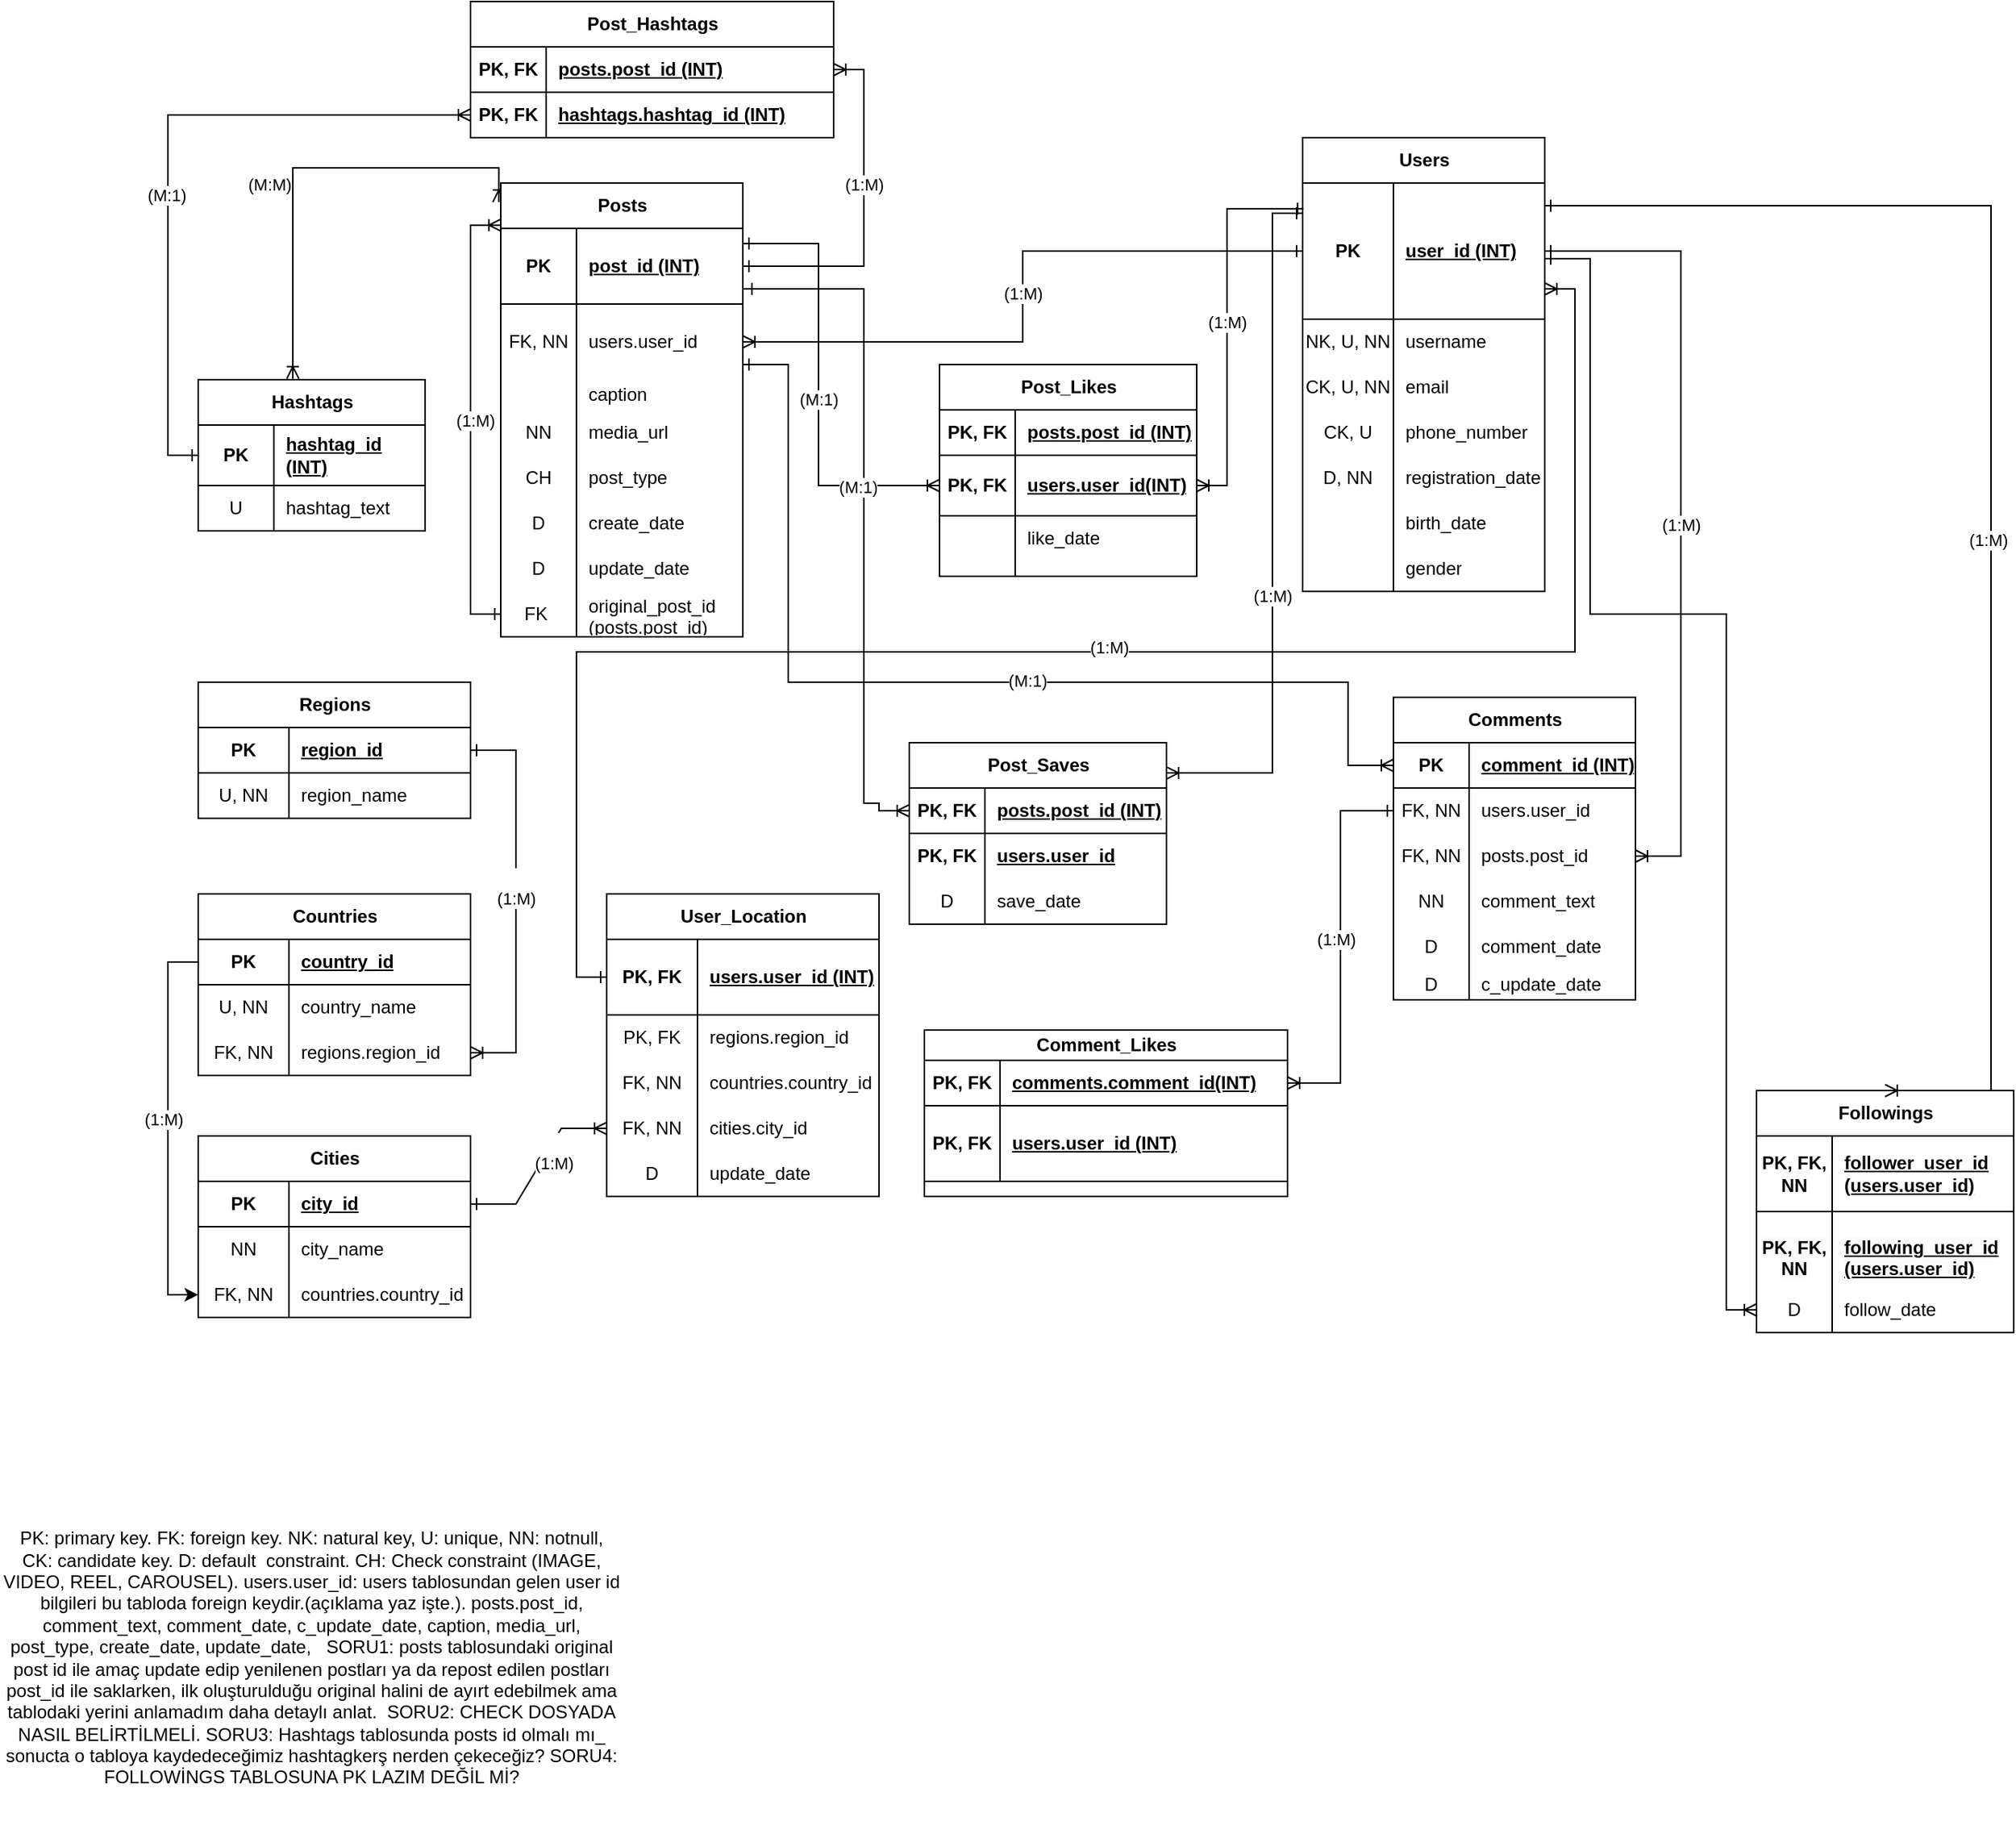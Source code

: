 <mxfile version="26.1.0">
  <diagram name="Sayfa -1" id="7cBnihKYH3Nzy86_oB8S">
    <mxGraphModel dx="2611" dy="858" grid="1" gridSize="10" guides="1" tooltips="1" connect="1" arrows="1" fold="1" page="1" pageScale="1" pageWidth="1169" pageHeight="827" math="0" shadow="0">
      <root>
        <mxCell id="0" />
        <mxCell id="1" parent="0" />
        <mxCell id="p7gmkgJ3W8zZOX0CmFIu-1" value="Users" style="shape=table;startSize=30;container=1;collapsible=1;childLayout=tableLayout;fixedRows=1;rowLines=0;fontStyle=1;align=center;resizeLast=1;html=1;" vertex="1" parent="1">
          <mxGeometry x="770" y="110" width="160" height="300.0" as="geometry" />
        </mxCell>
        <mxCell id="p7gmkgJ3W8zZOX0CmFIu-527" value="" style="shape=tableRow;horizontal=0;startSize=0;swimlaneHead=0;swimlaneBody=0;fillColor=none;collapsible=0;dropTarget=0;points=[[0,0.5],[1,0.5]];portConstraint=eastwest;top=0;left=0;right=0;bottom=1;" vertex="1" parent="p7gmkgJ3W8zZOX0CmFIu-1">
          <mxGeometry y="30" width="160" height="90" as="geometry" />
        </mxCell>
        <mxCell id="p7gmkgJ3W8zZOX0CmFIu-528" value="PK" style="shape=partialRectangle;connectable=0;fillColor=none;top=0;left=0;bottom=0;right=0;fontStyle=1;overflow=hidden;whiteSpace=wrap;html=1;" vertex="1" parent="p7gmkgJ3W8zZOX0CmFIu-527">
          <mxGeometry width="60" height="90" as="geometry">
            <mxRectangle width="60" height="90" as="alternateBounds" />
          </mxGeometry>
        </mxCell>
        <mxCell id="p7gmkgJ3W8zZOX0CmFIu-529" value="user_id (INT)" style="shape=partialRectangle;connectable=0;fillColor=none;top=0;left=0;bottom=0;right=0;align=left;spacingLeft=6;fontStyle=5;overflow=hidden;whiteSpace=wrap;html=1;" vertex="1" parent="p7gmkgJ3W8zZOX0CmFIu-527">
          <mxGeometry x="60" width="100" height="90" as="geometry">
            <mxRectangle width="100" height="90" as="alternateBounds" />
          </mxGeometry>
        </mxCell>
        <mxCell id="p7gmkgJ3W8zZOX0CmFIu-5" value="" style="shape=tableRow;horizontal=0;startSize=0;swimlaneHead=0;swimlaneBody=0;fillColor=none;collapsible=0;dropTarget=0;points=[[0,0.5],[1,0.5]];portConstraint=eastwest;top=0;left=0;right=0;bottom=0;" vertex="1" parent="p7gmkgJ3W8zZOX0CmFIu-1">
          <mxGeometry y="120" width="160" height="30" as="geometry" />
        </mxCell>
        <mxCell id="p7gmkgJ3W8zZOX0CmFIu-6" value="NK, U, NN" style="shape=partialRectangle;connectable=0;fillColor=none;top=0;left=0;bottom=0;right=0;editable=1;overflow=hidden;whiteSpace=wrap;html=1;" vertex="1" parent="p7gmkgJ3W8zZOX0CmFIu-5">
          <mxGeometry width="60" height="30" as="geometry">
            <mxRectangle width="60" height="30" as="alternateBounds" />
          </mxGeometry>
        </mxCell>
        <mxCell id="p7gmkgJ3W8zZOX0CmFIu-7" value="username" style="shape=partialRectangle;connectable=0;fillColor=none;top=0;left=0;bottom=0;right=0;align=left;spacingLeft=6;overflow=hidden;whiteSpace=wrap;html=1;" vertex="1" parent="p7gmkgJ3W8zZOX0CmFIu-5">
          <mxGeometry x="60" width="100" height="30" as="geometry">
            <mxRectangle width="100" height="30" as="alternateBounds" />
          </mxGeometry>
        </mxCell>
        <mxCell id="p7gmkgJ3W8zZOX0CmFIu-8" value="" style="shape=tableRow;horizontal=0;startSize=0;swimlaneHead=0;swimlaneBody=0;fillColor=none;collapsible=0;dropTarget=0;points=[[0,0.5],[1,0.5]];portConstraint=eastwest;top=0;left=0;right=0;bottom=0;" vertex="1" parent="p7gmkgJ3W8zZOX0CmFIu-1">
          <mxGeometry y="150" width="160" height="30" as="geometry" />
        </mxCell>
        <mxCell id="p7gmkgJ3W8zZOX0CmFIu-9" value="CK, U, NN" style="shape=partialRectangle;connectable=0;fillColor=none;top=0;left=0;bottom=0;right=0;editable=1;overflow=hidden;whiteSpace=wrap;html=1;" vertex="1" parent="p7gmkgJ3W8zZOX0CmFIu-8">
          <mxGeometry width="60" height="30" as="geometry">
            <mxRectangle width="60" height="30" as="alternateBounds" />
          </mxGeometry>
        </mxCell>
        <mxCell id="p7gmkgJ3W8zZOX0CmFIu-10" value="email" style="shape=partialRectangle;connectable=0;fillColor=none;top=0;left=0;bottom=0;right=0;align=left;spacingLeft=6;overflow=hidden;whiteSpace=wrap;html=1;" vertex="1" parent="p7gmkgJ3W8zZOX0CmFIu-8">
          <mxGeometry x="60" width="100" height="30" as="geometry">
            <mxRectangle width="100" height="30" as="alternateBounds" />
          </mxGeometry>
        </mxCell>
        <mxCell id="p7gmkgJ3W8zZOX0CmFIu-11" value="" style="shape=tableRow;horizontal=0;startSize=0;swimlaneHead=0;swimlaneBody=0;fillColor=none;collapsible=0;dropTarget=0;points=[[0,0.5],[1,0.5]];portConstraint=eastwest;top=0;left=0;right=0;bottom=0;" vertex="1" parent="p7gmkgJ3W8zZOX0CmFIu-1">
          <mxGeometry y="180" width="160" height="30" as="geometry" />
        </mxCell>
        <mxCell id="p7gmkgJ3W8zZOX0CmFIu-12" value="CK, U" style="shape=partialRectangle;connectable=0;fillColor=none;top=0;left=0;bottom=0;right=0;editable=1;overflow=hidden;whiteSpace=wrap;html=1;" vertex="1" parent="p7gmkgJ3W8zZOX0CmFIu-11">
          <mxGeometry width="60" height="30" as="geometry">
            <mxRectangle width="60" height="30" as="alternateBounds" />
          </mxGeometry>
        </mxCell>
        <mxCell id="p7gmkgJ3W8zZOX0CmFIu-13" value="phone_number" style="shape=partialRectangle;connectable=0;fillColor=none;top=0;left=0;bottom=0;right=0;align=left;spacingLeft=6;overflow=hidden;whiteSpace=wrap;html=1;" vertex="1" parent="p7gmkgJ3W8zZOX0CmFIu-11">
          <mxGeometry x="60" width="100" height="30" as="geometry">
            <mxRectangle width="100" height="30" as="alternateBounds" />
          </mxGeometry>
        </mxCell>
        <mxCell id="p7gmkgJ3W8zZOX0CmFIu-35" value="" style="shape=tableRow;horizontal=0;startSize=0;swimlaneHead=0;swimlaneBody=0;fillColor=none;collapsible=0;dropTarget=0;points=[[0,0.5],[1,0.5]];portConstraint=eastwest;top=0;left=0;right=0;bottom=0;" vertex="1" parent="p7gmkgJ3W8zZOX0CmFIu-1">
          <mxGeometry y="210" width="160" height="30" as="geometry" />
        </mxCell>
        <mxCell id="p7gmkgJ3W8zZOX0CmFIu-36" value="D, NN" style="shape=partialRectangle;connectable=0;fillColor=none;top=0;left=0;bottom=0;right=0;editable=1;overflow=hidden;whiteSpace=wrap;html=1;" vertex="1" parent="p7gmkgJ3W8zZOX0CmFIu-35">
          <mxGeometry width="60" height="30" as="geometry">
            <mxRectangle width="60" height="30" as="alternateBounds" />
          </mxGeometry>
        </mxCell>
        <mxCell id="p7gmkgJ3W8zZOX0CmFIu-37" value="registration_date" style="shape=partialRectangle;connectable=0;fillColor=none;top=0;left=0;bottom=0;right=0;align=left;spacingLeft=6;overflow=hidden;whiteSpace=wrap;html=1;" vertex="1" parent="p7gmkgJ3W8zZOX0CmFIu-35">
          <mxGeometry x="60" width="100" height="30" as="geometry">
            <mxRectangle width="100" height="30" as="alternateBounds" />
          </mxGeometry>
        </mxCell>
        <mxCell id="p7gmkgJ3W8zZOX0CmFIu-315" value="" style="shape=tableRow;horizontal=0;startSize=0;swimlaneHead=0;swimlaneBody=0;fillColor=none;collapsible=0;dropTarget=0;points=[[0,0.5],[1,0.5]];portConstraint=eastwest;top=0;left=0;right=0;bottom=0;" vertex="1" parent="p7gmkgJ3W8zZOX0CmFIu-1">
          <mxGeometry y="240" width="160" height="30" as="geometry" />
        </mxCell>
        <mxCell id="p7gmkgJ3W8zZOX0CmFIu-316" value="" style="shape=partialRectangle;connectable=0;fillColor=none;top=0;left=0;bottom=0;right=0;editable=1;overflow=hidden;whiteSpace=wrap;html=1;" vertex="1" parent="p7gmkgJ3W8zZOX0CmFIu-315">
          <mxGeometry width="60" height="30" as="geometry">
            <mxRectangle width="60" height="30" as="alternateBounds" />
          </mxGeometry>
        </mxCell>
        <mxCell id="p7gmkgJ3W8zZOX0CmFIu-317" value="birth_date" style="shape=partialRectangle;connectable=0;fillColor=none;top=0;left=0;bottom=0;right=0;align=left;spacingLeft=6;overflow=hidden;whiteSpace=wrap;html=1;" vertex="1" parent="p7gmkgJ3W8zZOX0CmFIu-315">
          <mxGeometry x="60" width="100" height="30" as="geometry">
            <mxRectangle width="100" height="30" as="alternateBounds" />
          </mxGeometry>
        </mxCell>
        <mxCell id="p7gmkgJ3W8zZOX0CmFIu-337" value="" style="shape=tableRow;horizontal=0;startSize=0;swimlaneHead=0;swimlaneBody=0;fillColor=none;collapsible=0;dropTarget=0;points=[[0,0.5],[1,0.5]];portConstraint=eastwest;top=0;left=0;right=0;bottom=0;" vertex="1" parent="p7gmkgJ3W8zZOX0CmFIu-1">
          <mxGeometry y="270" width="160" height="30" as="geometry" />
        </mxCell>
        <mxCell id="p7gmkgJ3W8zZOX0CmFIu-338" value="" style="shape=partialRectangle;connectable=0;fillColor=none;top=0;left=0;bottom=0;right=0;editable=1;overflow=hidden;whiteSpace=wrap;html=1;" vertex="1" parent="p7gmkgJ3W8zZOX0CmFIu-337">
          <mxGeometry width="60" height="30" as="geometry">
            <mxRectangle width="60" height="30" as="alternateBounds" />
          </mxGeometry>
        </mxCell>
        <mxCell id="p7gmkgJ3W8zZOX0CmFIu-339" value="gender" style="shape=partialRectangle;connectable=0;fillColor=none;top=0;left=0;bottom=0;right=0;align=left;spacingLeft=6;overflow=hidden;whiteSpace=wrap;html=1;" vertex="1" parent="p7gmkgJ3W8zZOX0CmFIu-337">
          <mxGeometry x="60" width="100" height="30" as="geometry">
            <mxRectangle width="100" height="30" as="alternateBounds" />
          </mxGeometry>
        </mxCell>
        <mxCell id="p7gmkgJ3W8zZOX0CmFIu-518" style="edgeStyle=orthogonalEdgeStyle;rounded=0;orthogonalLoop=1;jettySize=auto;html=1;exitX=1;exitY=0.5;exitDx=0;exitDy=0;" edge="1" parent="p7gmkgJ3W8zZOX0CmFIu-1">
          <mxGeometry relative="1" as="geometry">
            <mxPoint x="160.0" y="100.5" as="sourcePoint" />
            <mxPoint x="160.0" y="100.5" as="targetPoint" />
          </mxGeometry>
        </mxCell>
        <mxCell id="p7gmkgJ3W8zZOX0CmFIu-38" value="PK: primary key. FK: foreign key. NK: natural key, U: unique, NN: notnull, CK: candidate key. D: default&amp;nbsp; constraint. CH: Check constraint (IMAGE, VIDEO, REEL, CAROUSEL).&amp;nbsp;&lt;span style=&quot;text-align: left;&quot;&gt;users.user_id: users tablosundan gelen user id bilgileri bu tabloda foreign keydir.(açıklama yaz işte.).&amp;nbsp;&lt;/span&gt;&lt;span style=&quot;text-align: left;&quot;&gt;posts.post_id, comment_text, comment_date, c_update_date, caption, media_url, post_type, create_date, update_date,&amp;nbsp;&amp;nbsp;&lt;/span&gt;&amp;nbsp;SORU1: posts tablosundaki original post id ile amaç update edip yenilenen postları ya da repost edilen postları post_id ile saklarken, ilk oluşturulduğu original halini de ayırt edebilmek ama tablodaki yerini anlamadım daha detaylı anlat.&amp;nbsp; SORU2: CHECK DOSYADA NASIL BELİRTİLMELİ. SORU3: Hashtags tablosunda posts id olmalı mı_ sonucta o tabloya kaydedeceğimiz hashtagkerş nerden çekeceğiz? SORU4: FOLLOWİNGS TABLOSUNA PK LAZIM DEĞİL Mİ?" style="shape=partialRectangle;connectable=0;fillColor=none;top=0;left=0;bottom=0;right=0;editable=1;overflow=hidden;whiteSpace=wrap;html=1;" vertex="1" parent="1">
          <mxGeometry x="-90" y="1000" width="410" height="230" as="geometry">
            <mxRectangle width="60" height="30" as="alternateBounds" />
          </mxGeometry>
        </mxCell>
        <mxCell id="p7gmkgJ3W8zZOX0CmFIu-39" value="User_Location" style="shape=table;startSize=30;container=1;collapsible=1;childLayout=tableLayout;fixedRows=1;rowLines=0;fontStyle=1;align=center;resizeLast=1;html=1;" vertex="1" parent="1">
          <mxGeometry x="310" y="610" width="180" height="200" as="geometry" />
        </mxCell>
        <mxCell id="p7gmkgJ3W8zZOX0CmFIu-40" value="" style="shape=tableRow;horizontal=0;startSize=0;swimlaneHead=0;swimlaneBody=0;fillColor=none;collapsible=0;dropTarget=0;points=[[0,0.5],[1,0.5]];portConstraint=eastwest;top=0;left=0;right=0;bottom=1;" vertex="1" parent="p7gmkgJ3W8zZOX0CmFIu-39">
          <mxGeometry y="30" width="180" height="50" as="geometry" />
        </mxCell>
        <mxCell id="p7gmkgJ3W8zZOX0CmFIu-41" value="PK, FK" style="shape=partialRectangle;connectable=0;fillColor=none;top=0;left=0;bottom=0;right=0;fontStyle=1;overflow=hidden;whiteSpace=wrap;html=1;" vertex="1" parent="p7gmkgJ3W8zZOX0CmFIu-40">
          <mxGeometry width="60" height="50" as="geometry">
            <mxRectangle width="60" height="50" as="alternateBounds" />
          </mxGeometry>
        </mxCell>
        <mxCell id="p7gmkgJ3W8zZOX0CmFIu-42" value="users.user_id (INT)" style="shape=partialRectangle;connectable=0;fillColor=none;top=0;left=0;bottom=0;right=0;align=left;spacingLeft=6;fontStyle=5;overflow=hidden;whiteSpace=wrap;html=1;" vertex="1" parent="p7gmkgJ3W8zZOX0CmFIu-40">
          <mxGeometry x="60" width="120" height="50" as="geometry">
            <mxRectangle width="120" height="50" as="alternateBounds" />
          </mxGeometry>
        </mxCell>
        <mxCell id="p7gmkgJ3W8zZOX0CmFIu-43" value="" style="shape=tableRow;horizontal=0;startSize=0;swimlaneHead=0;swimlaneBody=0;fillColor=none;collapsible=0;dropTarget=0;points=[[0,0.5],[1,0.5]];portConstraint=eastwest;top=0;left=0;right=0;bottom=0;" vertex="1" parent="p7gmkgJ3W8zZOX0CmFIu-39">
          <mxGeometry y="80" width="180" height="30" as="geometry" />
        </mxCell>
        <mxCell id="p7gmkgJ3W8zZOX0CmFIu-44" value="PK, FK" style="shape=partialRectangle;connectable=0;fillColor=none;top=0;left=0;bottom=0;right=0;editable=1;overflow=hidden;whiteSpace=wrap;html=1;" vertex="1" parent="p7gmkgJ3W8zZOX0CmFIu-43">
          <mxGeometry width="60" height="30" as="geometry">
            <mxRectangle width="60" height="30" as="alternateBounds" />
          </mxGeometry>
        </mxCell>
        <mxCell id="p7gmkgJ3W8zZOX0CmFIu-45" value="regions.region_id" style="shape=partialRectangle;connectable=0;fillColor=none;top=0;left=0;bottom=0;right=0;align=left;spacingLeft=6;overflow=hidden;whiteSpace=wrap;html=1;" vertex="1" parent="p7gmkgJ3W8zZOX0CmFIu-43">
          <mxGeometry x="60" width="120" height="30" as="geometry">
            <mxRectangle width="120" height="30" as="alternateBounds" />
          </mxGeometry>
        </mxCell>
        <mxCell id="p7gmkgJ3W8zZOX0CmFIu-46" value="" style="shape=tableRow;horizontal=0;startSize=0;swimlaneHead=0;swimlaneBody=0;fillColor=none;collapsible=0;dropTarget=0;points=[[0,0.5],[1,0.5]];portConstraint=eastwest;top=0;left=0;right=0;bottom=0;" vertex="1" parent="p7gmkgJ3W8zZOX0CmFIu-39">
          <mxGeometry y="110" width="180" height="30" as="geometry" />
        </mxCell>
        <mxCell id="p7gmkgJ3W8zZOX0CmFIu-47" value="FK, NN" style="shape=partialRectangle;connectable=0;fillColor=none;top=0;left=0;bottom=0;right=0;editable=1;overflow=hidden;whiteSpace=wrap;html=1;" vertex="1" parent="p7gmkgJ3W8zZOX0CmFIu-46">
          <mxGeometry width="60" height="30" as="geometry">
            <mxRectangle width="60" height="30" as="alternateBounds" />
          </mxGeometry>
        </mxCell>
        <mxCell id="p7gmkgJ3W8zZOX0CmFIu-48" value="countries.country_id" style="shape=partialRectangle;connectable=0;fillColor=none;top=0;left=0;bottom=0;right=0;align=left;spacingLeft=6;overflow=hidden;whiteSpace=wrap;html=1;" vertex="1" parent="p7gmkgJ3W8zZOX0CmFIu-46">
          <mxGeometry x="60" width="120" height="30" as="geometry">
            <mxRectangle width="120" height="30" as="alternateBounds" />
          </mxGeometry>
        </mxCell>
        <mxCell id="p7gmkgJ3W8zZOX0CmFIu-49" value="" style="shape=tableRow;horizontal=0;startSize=0;swimlaneHead=0;swimlaneBody=0;fillColor=none;collapsible=0;dropTarget=0;points=[[0,0.5],[1,0.5]];portConstraint=eastwest;top=0;left=0;right=0;bottom=0;" vertex="1" parent="p7gmkgJ3W8zZOX0CmFIu-39">
          <mxGeometry y="140" width="180" height="30" as="geometry" />
        </mxCell>
        <mxCell id="p7gmkgJ3W8zZOX0CmFIu-50" value="FK, NN" style="shape=partialRectangle;connectable=0;fillColor=none;top=0;left=0;bottom=0;right=0;editable=1;overflow=hidden;whiteSpace=wrap;html=1;" vertex="1" parent="p7gmkgJ3W8zZOX0CmFIu-49">
          <mxGeometry width="60" height="30" as="geometry">
            <mxRectangle width="60" height="30" as="alternateBounds" />
          </mxGeometry>
        </mxCell>
        <mxCell id="p7gmkgJ3W8zZOX0CmFIu-51" value="cities.city_id" style="shape=partialRectangle;connectable=0;fillColor=none;top=0;left=0;bottom=0;right=0;align=left;spacingLeft=6;overflow=hidden;whiteSpace=wrap;html=1;" vertex="1" parent="p7gmkgJ3W8zZOX0CmFIu-49">
          <mxGeometry x="60" width="120" height="30" as="geometry">
            <mxRectangle width="120" height="30" as="alternateBounds" />
          </mxGeometry>
        </mxCell>
        <mxCell id="p7gmkgJ3W8zZOX0CmFIu-52" value="" style="shape=tableRow;horizontal=0;startSize=0;swimlaneHead=0;swimlaneBody=0;fillColor=none;collapsible=0;dropTarget=0;points=[[0,0.5],[1,0.5]];portConstraint=eastwest;top=0;left=0;right=0;bottom=0;" vertex="1" parent="p7gmkgJ3W8zZOX0CmFIu-39">
          <mxGeometry y="170" width="180" height="30" as="geometry" />
        </mxCell>
        <mxCell id="p7gmkgJ3W8zZOX0CmFIu-53" value="D" style="shape=partialRectangle;connectable=0;fillColor=none;top=0;left=0;bottom=0;right=0;editable=1;overflow=hidden;whiteSpace=wrap;html=1;" vertex="1" parent="p7gmkgJ3W8zZOX0CmFIu-52">
          <mxGeometry width="60" height="30" as="geometry">
            <mxRectangle width="60" height="30" as="alternateBounds" />
          </mxGeometry>
        </mxCell>
        <mxCell id="p7gmkgJ3W8zZOX0CmFIu-54" value="update_date" style="shape=partialRectangle;connectable=0;fillColor=none;top=0;left=0;bottom=0;right=0;align=left;spacingLeft=6;overflow=hidden;whiteSpace=wrap;html=1;" vertex="1" parent="p7gmkgJ3W8zZOX0CmFIu-52">
          <mxGeometry x="60" width="120" height="30" as="geometry">
            <mxRectangle width="120" height="30" as="alternateBounds" />
          </mxGeometry>
        </mxCell>
        <mxCell id="p7gmkgJ3W8zZOX0CmFIu-55" value="Regions" style="shape=table;startSize=30;container=1;collapsible=1;childLayout=tableLayout;fixedRows=1;rowLines=0;fontStyle=1;align=center;resizeLast=1;html=1;" vertex="1" parent="1">
          <mxGeometry x="40" y="470" width="180" height="90" as="geometry" />
        </mxCell>
        <mxCell id="p7gmkgJ3W8zZOX0CmFIu-56" value="" style="shape=tableRow;horizontal=0;startSize=0;swimlaneHead=0;swimlaneBody=0;fillColor=none;collapsible=0;dropTarget=0;points=[[0,0.5],[1,0.5]];portConstraint=eastwest;top=0;left=0;right=0;bottom=1;" vertex="1" parent="p7gmkgJ3W8zZOX0CmFIu-55">
          <mxGeometry y="30" width="180" height="30" as="geometry" />
        </mxCell>
        <mxCell id="p7gmkgJ3W8zZOX0CmFIu-57" value="PK" style="shape=partialRectangle;connectable=0;fillColor=none;top=0;left=0;bottom=0;right=0;fontStyle=1;overflow=hidden;whiteSpace=wrap;html=1;" vertex="1" parent="p7gmkgJ3W8zZOX0CmFIu-56">
          <mxGeometry width="60" height="30" as="geometry">
            <mxRectangle width="60" height="30" as="alternateBounds" />
          </mxGeometry>
        </mxCell>
        <mxCell id="p7gmkgJ3W8zZOX0CmFIu-58" value="region_id" style="shape=partialRectangle;connectable=0;fillColor=none;top=0;left=0;bottom=0;right=0;align=left;spacingLeft=6;fontStyle=5;overflow=hidden;whiteSpace=wrap;html=1;" vertex="1" parent="p7gmkgJ3W8zZOX0CmFIu-56">
          <mxGeometry x="60" width="120" height="30" as="geometry">
            <mxRectangle width="120" height="30" as="alternateBounds" />
          </mxGeometry>
        </mxCell>
        <mxCell id="p7gmkgJ3W8zZOX0CmFIu-59" value="" style="shape=tableRow;horizontal=0;startSize=0;swimlaneHead=0;swimlaneBody=0;fillColor=none;collapsible=0;dropTarget=0;points=[[0,0.5],[1,0.5]];portConstraint=eastwest;top=0;left=0;right=0;bottom=0;" vertex="1" parent="p7gmkgJ3W8zZOX0CmFIu-55">
          <mxGeometry y="60" width="180" height="30" as="geometry" />
        </mxCell>
        <mxCell id="p7gmkgJ3W8zZOX0CmFIu-60" value="U, NN" style="shape=partialRectangle;connectable=0;fillColor=none;top=0;left=0;bottom=0;right=0;editable=1;overflow=hidden;whiteSpace=wrap;html=1;" vertex="1" parent="p7gmkgJ3W8zZOX0CmFIu-59">
          <mxGeometry width="60" height="30" as="geometry">
            <mxRectangle width="60" height="30" as="alternateBounds" />
          </mxGeometry>
        </mxCell>
        <mxCell id="p7gmkgJ3W8zZOX0CmFIu-61" value="region_name" style="shape=partialRectangle;connectable=0;fillColor=none;top=0;left=0;bottom=0;right=0;align=left;spacingLeft=6;overflow=hidden;whiteSpace=wrap;html=1;" vertex="1" parent="p7gmkgJ3W8zZOX0CmFIu-59">
          <mxGeometry x="60" width="120" height="30" as="geometry">
            <mxRectangle width="120" height="30" as="alternateBounds" />
          </mxGeometry>
        </mxCell>
        <mxCell id="p7gmkgJ3W8zZOX0CmFIu-71" value="Countries" style="shape=table;startSize=30;container=1;collapsible=1;childLayout=tableLayout;fixedRows=1;rowLines=0;fontStyle=1;align=center;resizeLast=1;html=1;" vertex="1" parent="1">
          <mxGeometry x="40" y="610" width="180" height="120" as="geometry" />
        </mxCell>
        <mxCell id="p7gmkgJ3W8zZOX0CmFIu-72" value="" style="shape=tableRow;horizontal=0;startSize=0;swimlaneHead=0;swimlaneBody=0;fillColor=none;collapsible=0;dropTarget=0;points=[[0,0.5],[1,0.5]];portConstraint=eastwest;top=0;left=0;right=0;bottom=1;" vertex="1" parent="p7gmkgJ3W8zZOX0CmFIu-71">
          <mxGeometry y="30" width="180" height="30" as="geometry" />
        </mxCell>
        <mxCell id="p7gmkgJ3W8zZOX0CmFIu-73" value="PK" style="shape=partialRectangle;connectable=0;fillColor=none;top=0;left=0;bottom=0;right=0;fontStyle=1;overflow=hidden;whiteSpace=wrap;html=1;" vertex="1" parent="p7gmkgJ3W8zZOX0CmFIu-72">
          <mxGeometry width="60" height="30" as="geometry">
            <mxRectangle width="60" height="30" as="alternateBounds" />
          </mxGeometry>
        </mxCell>
        <mxCell id="p7gmkgJ3W8zZOX0CmFIu-74" value="country_id" style="shape=partialRectangle;connectable=0;fillColor=none;top=0;left=0;bottom=0;right=0;align=left;spacingLeft=6;fontStyle=5;overflow=hidden;whiteSpace=wrap;html=1;" vertex="1" parent="p7gmkgJ3W8zZOX0CmFIu-72">
          <mxGeometry x="60" width="120" height="30" as="geometry">
            <mxRectangle width="120" height="30" as="alternateBounds" />
          </mxGeometry>
        </mxCell>
        <mxCell id="p7gmkgJ3W8zZOX0CmFIu-75" value="" style="shape=tableRow;horizontal=0;startSize=0;swimlaneHead=0;swimlaneBody=0;fillColor=none;collapsible=0;dropTarget=0;points=[[0,0.5],[1,0.5]];portConstraint=eastwest;top=0;left=0;right=0;bottom=0;" vertex="1" parent="p7gmkgJ3W8zZOX0CmFIu-71">
          <mxGeometry y="60" width="180" height="30" as="geometry" />
        </mxCell>
        <mxCell id="p7gmkgJ3W8zZOX0CmFIu-76" value="U, NN" style="shape=partialRectangle;connectable=0;fillColor=none;top=0;left=0;bottom=0;right=0;editable=1;overflow=hidden;whiteSpace=wrap;html=1;" vertex="1" parent="p7gmkgJ3W8zZOX0CmFIu-75">
          <mxGeometry width="60" height="30" as="geometry">
            <mxRectangle width="60" height="30" as="alternateBounds" />
          </mxGeometry>
        </mxCell>
        <mxCell id="p7gmkgJ3W8zZOX0CmFIu-77" value="country_name" style="shape=partialRectangle;connectable=0;fillColor=none;top=0;left=0;bottom=0;right=0;align=left;spacingLeft=6;overflow=hidden;whiteSpace=wrap;html=1;" vertex="1" parent="p7gmkgJ3W8zZOX0CmFIu-75">
          <mxGeometry x="60" width="120" height="30" as="geometry">
            <mxRectangle width="120" height="30" as="alternateBounds" />
          </mxGeometry>
        </mxCell>
        <mxCell id="p7gmkgJ3W8zZOX0CmFIu-591" value="" style="shape=tableRow;horizontal=0;startSize=0;swimlaneHead=0;swimlaneBody=0;fillColor=none;collapsible=0;dropTarget=0;points=[[0,0.5],[1,0.5]];portConstraint=eastwest;top=0;left=0;right=0;bottom=0;" vertex="1" parent="p7gmkgJ3W8zZOX0CmFIu-71">
          <mxGeometry y="90" width="180" height="30" as="geometry" />
        </mxCell>
        <mxCell id="p7gmkgJ3W8zZOX0CmFIu-592" value="FK, NN" style="shape=partialRectangle;connectable=0;fillColor=none;top=0;left=0;bottom=0;right=0;editable=1;overflow=hidden;whiteSpace=wrap;html=1;" vertex="1" parent="p7gmkgJ3W8zZOX0CmFIu-591">
          <mxGeometry width="60" height="30" as="geometry">
            <mxRectangle width="60" height="30" as="alternateBounds" />
          </mxGeometry>
        </mxCell>
        <mxCell id="p7gmkgJ3W8zZOX0CmFIu-593" value="regions.region_id" style="shape=partialRectangle;connectable=0;fillColor=none;top=0;left=0;bottom=0;right=0;align=left;spacingLeft=6;overflow=hidden;whiteSpace=wrap;html=1;" vertex="1" parent="p7gmkgJ3W8zZOX0CmFIu-591">
          <mxGeometry x="60" width="120" height="30" as="geometry">
            <mxRectangle width="120" height="30" as="alternateBounds" />
          </mxGeometry>
        </mxCell>
        <mxCell id="p7gmkgJ3W8zZOX0CmFIu-78" value="Cities" style="shape=table;startSize=30;container=1;collapsible=1;childLayout=tableLayout;fixedRows=1;rowLines=0;fontStyle=1;align=center;resizeLast=1;html=1;" vertex="1" parent="1">
          <mxGeometry x="40" y="770" width="180" height="120" as="geometry" />
        </mxCell>
        <mxCell id="p7gmkgJ3W8zZOX0CmFIu-79" value="" style="shape=tableRow;horizontal=0;startSize=0;swimlaneHead=0;swimlaneBody=0;fillColor=none;collapsible=0;dropTarget=0;points=[[0,0.5],[1,0.5]];portConstraint=eastwest;top=0;left=0;right=0;bottom=1;" vertex="1" parent="p7gmkgJ3W8zZOX0CmFIu-78">
          <mxGeometry y="30" width="180" height="30" as="geometry" />
        </mxCell>
        <mxCell id="p7gmkgJ3W8zZOX0CmFIu-80" value="PK" style="shape=partialRectangle;connectable=0;fillColor=none;top=0;left=0;bottom=0;right=0;fontStyle=1;overflow=hidden;whiteSpace=wrap;html=1;" vertex="1" parent="p7gmkgJ3W8zZOX0CmFIu-79">
          <mxGeometry width="60" height="30" as="geometry">
            <mxRectangle width="60" height="30" as="alternateBounds" />
          </mxGeometry>
        </mxCell>
        <mxCell id="p7gmkgJ3W8zZOX0CmFIu-81" value="city_id" style="shape=partialRectangle;connectable=0;fillColor=none;top=0;left=0;bottom=0;right=0;align=left;spacingLeft=6;fontStyle=5;overflow=hidden;whiteSpace=wrap;html=1;" vertex="1" parent="p7gmkgJ3W8zZOX0CmFIu-79">
          <mxGeometry x="60" width="120" height="30" as="geometry">
            <mxRectangle width="120" height="30" as="alternateBounds" />
          </mxGeometry>
        </mxCell>
        <mxCell id="p7gmkgJ3W8zZOX0CmFIu-82" value="" style="shape=tableRow;horizontal=0;startSize=0;swimlaneHead=0;swimlaneBody=0;fillColor=none;collapsible=0;dropTarget=0;points=[[0,0.5],[1,0.5]];portConstraint=eastwest;top=0;left=0;right=0;bottom=0;" vertex="1" parent="p7gmkgJ3W8zZOX0CmFIu-78">
          <mxGeometry y="60" width="180" height="30" as="geometry" />
        </mxCell>
        <mxCell id="p7gmkgJ3W8zZOX0CmFIu-83" value="NN" style="shape=partialRectangle;connectable=0;fillColor=none;top=0;left=0;bottom=0;right=0;editable=1;overflow=hidden;whiteSpace=wrap;html=1;" vertex="1" parent="p7gmkgJ3W8zZOX0CmFIu-82">
          <mxGeometry width="60" height="30" as="geometry">
            <mxRectangle width="60" height="30" as="alternateBounds" />
          </mxGeometry>
        </mxCell>
        <mxCell id="p7gmkgJ3W8zZOX0CmFIu-84" value="city_name" style="shape=partialRectangle;connectable=0;fillColor=none;top=0;left=0;bottom=0;right=0;align=left;spacingLeft=6;overflow=hidden;whiteSpace=wrap;html=1;" vertex="1" parent="p7gmkgJ3W8zZOX0CmFIu-82">
          <mxGeometry x="60" width="120" height="30" as="geometry">
            <mxRectangle width="120" height="30" as="alternateBounds" />
          </mxGeometry>
        </mxCell>
        <mxCell id="p7gmkgJ3W8zZOX0CmFIu-85" value="" style="shape=tableRow;horizontal=0;startSize=0;swimlaneHead=0;swimlaneBody=0;fillColor=none;collapsible=0;dropTarget=0;points=[[0,0.5],[1,0.5]];portConstraint=eastwest;top=0;left=0;right=0;bottom=0;" vertex="1" parent="p7gmkgJ3W8zZOX0CmFIu-78">
          <mxGeometry y="90" width="180" height="30" as="geometry" />
        </mxCell>
        <mxCell id="p7gmkgJ3W8zZOX0CmFIu-86" value="FK, NN" style="shape=partialRectangle;connectable=0;fillColor=none;top=0;left=0;bottom=0;right=0;editable=1;overflow=hidden;whiteSpace=wrap;html=1;" vertex="1" parent="p7gmkgJ3W8zZOX0CmFIu-85">
          <mxGeometry width="60" height="30" as="geometry">
            <mxRectangle width="60" height="30" as="alternateBounds" />
          </mxGeometry>
        </mxCell>
        <mxCell id="p7gmkgJ3W8zZOX0CmFIu-87" value="countries.country_id" style="shape=partialRectangle;connectable=0;fillColor=none;top=0;left=0;bottom=0;right=0;align=left;spacingLeft=6;overflow=hidden;whiteSpace=wrap;html=1;" vertex="1" parent="p7gmkgJ3W8zZOX0CmFIu-85">
          <mxGeometry x="60" width="120" height="30" as="geometry">
            <mxRectangle width="120" height="30" as="alternateBounds" />
          </mxGeometry>
        </mxCell>
        <mxCell id="p7gmkgJ3W8zZOX0CmFIu-507" style="edgeStyle=elbowEdgeStyle;rounded=0;orthogonalLoop=1;jettySize=auto;html=1;entryX=0.417;entryY=-0.006;entryDx=0;entryDy=0;startArrow=ERoneToMany;startFill=0;endArrow=ERoneToMany;endFill=0;elbow=vertical;entryPerimeter=0;exitX=-0.008;exitY=0.042;exitDx=0;exitDy=0;exitPerimeter=0;" edge="1" parent="1" source="p7gmkgJ3W8zZOX0CmFIu-88" target="p7gmkgJ3W8zZOX0CmFIu-281">
          <mxGeometry relative="1" as="geometry">
            <mxPoint x="300" y="130" as="sourcePoint" />
            <Array as="points">
              <mxPoint x="220" y="130" />
            </Array>
          </mxGeometry>
        </mxCell>
        <mxCell id="p7gmkgJ3W8zZOX0CmFIu-508" value="(M:M)" style="edgeLabel;html=1;align=center;verticalAlign=middle;resizable=0;points=[];" vertex="1" connectable="0" parent="p7gmkgJ3W8zZOX0CmFIu-507">
          <mxGeometry x="0.113" y="-1" relative="1" as="geometry">
            <mxPoint x="-15" y="4" as="offset" />
          </mxGeometry>
        </mxCell>
        <mxCell id="p7gmkgJ3W8zZOX0CmFIu-88" value="Posts" style="shape=table;startSize=30;container=1;collapsible=1;childLayout=tableLayout;fixedRows=1;rowLines=0;fontStyle=1;align=center;resizeLast=1;html=1;" vertex="1" parent="1">
          <mxGeometry x="240" y="140" width="160" height="300.0" as="geometry" />
        </mxCell>
        <mxCell id="p7gmkgJ3W8zZOX0CmFIu-89" value="" style="shape=tableRow;horizontal=0;startSize=0;swimlaneHead=0;swimlaneBody=0;fillColor=none;collapsible=0;dropTarget=0;points=[[0,0.5],[1,0.5]];portConstraint=eastwest;top=0;left=0;right=0;bottom=1;" vertex="1" parent="p7gmkgJ3W8zZOX0CmFIu-88">
          <mxGeometry y="30" width="160" height="50" as="geometry" />
        </mxCell>
        <mxCell id="p7gmkgJ3W8zZOX0CmFIu-90" value="PK" style="shape=partialRectangle;connectable=0;fillColor=none;top=0;left=0;bottom=0;right=0;fontStyle=1;overflow=hidden;whiteSpace=wrap;html=1;" vertex="1" parent="p7gmkgJ3W8zZOX0CmFIu-89">
          <mxGeometry width="50" height="50" as="geometry">
            <mxRectangle width="50" height="50" as="alternateBounds" />
          </mxGeometry>
        </mxCell>
        <mxCell id="p7gmkgJ3W8zZOX0CmFIu-91" value="post_id (INT)" style="shape=partialRectangle;connectable=0;fillColor=none;top=0;left=0;bottom=0;right=0;align=left;spacingLeft=6;fontStyle=5;overflow=hidden;whiteSpace=wrap;html=1;" vertex="1" parent="p7gmkgJ3W8zZOX0CmFIu-89">
          <mxGeometry x="50" width="110" height="50" as="geometry">
            <mxRectangle width="110" height="50" as="alternateBounds" />
          </mxGeometry>
        </mxCell>
        <mxCell id="p7gmkgJ3W8zZOX0CmFIu-92" value="" style="shape=tableRow;horizontal=0;startSize=0;swimlaneHead=0;swimlaneBody=0;fillColor=none;collapsible=0;dropTarget=0;points=[[0,0.5],[1,0.5]];portConstraint=eastwest;top=0;left=0;right=0;bottom=0;" vertex="1" parent="p7gmkgJ3W8zZOX0CmFIu-88">
          <mxGeometry y="80" width="160" height="50" as="geometry" />
        </mxCell>
        <mxCell id="p7gmkgJ3W8zZOX0CmFIu-93" value="FK, NN" style="shape=partialRectangle;connectable=0;fillColor=none;top=0;left=0;bottom=0;right=0;editable=1;overflow=hidden;whiteSpace=wrap;html=1;" vertex="1" parent="p7gmkgJ3W8zZOX0CmFIu-92">
          <mxGeometry width="50" height="50" as="geometry">
            <mxRectangle width="50" height="50" as="alternateBounds" />
          </mxGeometry>
        </mxCell>
        <mxCell id="p7gmkgJ3W8zZOX0CmFIu-94" value="users.user_id" style="shape=partialRectangle;connectable=0;fillColor=none;top=0;left=0;bottom=0;right=0;align=left;spacingLeft=6;overflow=hidden;whiteSpace=wrap;html=1;" vertex="1" parent="p7gmkgJ3W8zZOX0CmFIu-92">
          <mxGeometry x="50" width="110" height="50" as="geometry">
            <mxRectangle width="110" height="50" as="alternateBounds" />
          </mxGeometry>
        </mxCell>
        <mxCell id="p7gmkgJ3W8zZOX0CmFIu-95" value="" style="shape=tableRow;horizontal=0;startSize=0;swimlaneHead=0;swimlaneBody=0;fillColor=none;collapsible=0;dropTarget=0;points=[[0,0.5],[1,0.5]];portConstraint=eastwest;top=0;left=0;right=0;bottom=0;" vertex="1" parent="p7gmkgJ3W8zZOX0CmFIu-88">
          <mxGeometry y="130" width="160" height="20" as="geometry" />
        </mxCell>
        <mxCell id="p7gmkgJ3W8zZOX0CmFIu-96" value="" style="shape=partialRectangle;connectable=0;fillColor=none;top=0;left=0;bottom=0;right=0;editable=1;overflow=hidden;whiteSpace=wrap;html=1;" vertex="1" parent="p7gmkgJ3W8zZOX0CmFIu-95">
          <mxGeometry width="50" height="20" as="geometry">
            <mxRectangle width="50" height="20" as="alternateBounds" />
          </mxGeometry>
        </mxCell>
        <mxCell id="p7gmkgJ3W8zZOX0CmFIu-97" value="caption" style="shape=partialRectangle;connectable=0;fillColor=none;top=0;left=0;bottom=0;right=0;align=left;spacingLeft=6;overflow=hidden;whiteSpace=wrap;html=1;" vertex="1" parent="p7gmkgJ3W8zZOX0CmFIu-95">
          <mxGeometry x="50" width="110" height="20" as="geometry">
            <mxRectangle width="110" height="20" as="alternateBounds" />
          </mxGeometry>
        </mxCell>
        <mxCell id="p7gmkgJ3W8zZOX0CmFIu-98" value="" style="shape=tableRow;horizontal=0;startSize=0;swimlaneHead=0;swimlaneBody=0;fillColor=none;collapsible=0;dropTarget=0;points=[[0,0.5],[1,0.5]];portConstraint=eastwest;top=0;left=0;right=0;bottom=0;" vertex="1" parent="p7gmkgJ3W8zZOX0CmFIu-88">
          <mxGeometry y="150" width="160" height="30" as="geometry" />
        </mxCell>
        <mxCell id="p7gmkgJ3W8zZOX0CmFIu-99" value="NN" style="shape=partialRectangle;connectable=0;fillColor=none;top=0;left=0;bottom=0;right=0;editable=1;overflow=hidden;whiteSpace=wrap;html=1;" vertex="1" parent="p7gmkgJ3W8zZOX0CmFIu-98">
          <mxGeometry width="50" height="30" as="geometry">
            <mxRectangle width="50" height="30" as="alternateBounds" />
          </mxGeometry>
        </mxCell>
        <mxCell id="p7gmkgJ3W8zZOX0CmFIu-100" value="media_url" style="shape=partialRectangle;connectable=0;fillColor=none;top=0;left=0;bottom=0;right=0;align=left;spacingLeft=6;overflow=hidden;whiteSpace=wrap;html=1;" vertex="1" parent="p7gmkgJ3W8zZOX0CmFIu-98">
          <mxGeometry x="50" width="110" height="30" as="geometry">
            <mxRectangle width="110" height="30" as="alternateBounds" />
          </mxGeometry>
        </mxCell>
        <mxCell id="p7gmkgJ3W8zZOX0CmFIu-101" value="" style="shape=tableRow;horizontal=0;startSize=0;swimlaneHead=0;swimlaneBody=0;fillColor=none;collapsible=0;dropTarget=0;points=[[0,0.5],[1,0.5]];portConstraint=eastwest;top=0;left=0;right=0;bottom=0;" vertex="1" parent="p7gmkgJ3W8zZOX0CmFIu-88">
          <mxGeometry y="180" width="160" height="30" as="geometry" />
        </mxCell>
        <mxCell id="p7gmkgJ3W8zZOX0CmFIu-102" value="CH" style="shape=partialRectangle;connectable=0;fillColor=none;top=0;left=0;bottom=0;right=0;editable=1;overflow=hidden;whiteSpace=wrap;html=1;" vertex="1" parent="p7gmkgJ3W8zZOX0CmFIu-101">
          <mxGeometry width="50" height="30" as="geometry">
            <mxRectangle width="50" height="30" as="alternateBounds" />
          </mxGeometry>
        </mxCell>
        <mxCell id="p7gmkgJ3W8zZOX0CmFIu-103" value="post_type" style="shape=partialRectangle;connectable=0;fillColor=none;top=0;left=0;bottom=0;right=0;align=left;spacingLeft=6;overflow=hidden;whiteSpace=wrap;html=1;" vertex="1" parent="p7gmkgJ3W8zZOX0CmFIu-101">
          <mxGeometry x="50" width="110" height="30" as="geometry">
            <mxRectangle width="110" height="30" as="alternateBounds" />
          </mxGeometry>
        </mxCell>
        <mxCell id="p7gmkgJ3W8zZOX0CmFIu-104" value="" style="shape=tableRow;horizontal=0;startSize=0;swimlaneHead=0;swimlaneBody=0;fillColor=none;collapsible=0;dropTarget=0;points=[[0,0.5],[1,0.5]];portConstraint=eastwest;top=0;left=0;right=0;bottom=0;" vertex="1" parent="p7gmkgJ3W8zZOX0CmFIu-88">
          <mxGeometry y="210" width="160" height="30" as="geometry" />
        </mxCell>
        <mxCell id="p7gmkgJ3W8zZOX0CmFIu-105" value="D" style="shape=partialRectangle;connectable=0;fillColor=none;top=0;left=0;bottom=0;right=0;editable=1;overflow=hidden;whiteSpace=wrap;html=1;" vertex="1" parent="p7gmkgJ3W8zZOX0CmFIu-104">
          <mxGeometry width="50" height="30" as="geometry">
            <mxRectangle width="50" height="30" as="alternateBounds" />
          </mxGeometry>
        </mxCell>
        <mxCell id="p7gmkgJ3W8zZOX0CmFIu-106" value="create_date" style="shape=partialRectangle;connectable=0;fillColor=none;top=0;left=0;bottom=0;right=0;align=left;spacingLeft=6;overflow=hidden;whiteSpace=wrap;html=1;" vertex="1" parent="p7gmkgJ3W8zZOX0CmFIu-104">
          <mxGeometry x="50" width="110" height="30" as="geometry">
            <mxRectangle width="110" height="30" as="alternateBounds" />
          </mxGeometry>
        </mxCell>
        <mxCell id="p7gmkgJ3W8zZOX0CmFIu-126" value="" style="shape=tableRow;horizontal=0;startSize=0;swimlaneHead=0;swimlaneBody=0;fillColor=none;collapsible=0;dropTarget=0;points=[[0,0.5],[1,0.5]];portConstraint=eastwest;top=0;left=0;right=0;bottom=0;" vertex="1" parent="p7gmkgJ3W8zZOX0CmFIu-88">
          <mxGeometry y="240" width="160" height="30" as="geometry" />
        </mxCell>
        <mxCell id="p7gmkgJ3W8zZOX0CmFIu-127" value="D" style="shape=partialRectangle;connectable=0;fillColor=none;top=0;left=0;bottom=0;right=0;editable=1;overflow=hidden;whiteSpace=wrap;html=1;" vertex="1" parent="p7gmkgJ3W8zZOX0CmFIu-126">
          <mxGeometry width="50" height="30" as="geometry">
            <mxRectangle width="50" height="30" as="alternateBounds" />
          </mxGeometry>
        </mxCell>
        <mxCell id="p7gmkgJ3W8zZOX0CmFIu-128" value="update_date" style="shape=partialRectangle;connectable=0;fillColor=none;top=0;left=0;bottom=0;right=0;align=left;spacingLeft=6;overflow=hidden;whiteSpace=wrap;html=1;" vertex="1" parent="p7gmkgJ3W8zZOX0CmFIu-126">
          <mxGeometry x="50" width="110" height="30" as="geometry">
            <mxRectangle width="110" height="30" as="alternateBounds" />
          </mxGeometry>
        </mxCell>
        <mxCell id="p7gmkgJ3W8zZOX0CmFIu-129" value="" style="shape=tableRow;horizontal=0;startSize=0;swimlaneHead=0;swimlaneBody=0;fillColor=none;collapsible=0;dropTarget=0;points=[[0,0.5],[1,0.5]];portConstraint=eastwest;top=0;left=0;right=0;bottom=0;" vertex="1" parent="p7gmkgJ3W8zZOX0CmFIu-88">
          <mxGeometry y="270" width="160" height="30" as="geometry" />
        </mxCell>
        <mxCell id="p7gmkgJ3W8zZOX0CmFIu-130" value="FK&amp;nbsp;" style="shape=partialRectangle;connectable=0;fillColor=none;top=0;left=0;bottom=0;right=0;editable=1;overflow=hidden;whiteSpace=wrap;html=1;" vertex="1" parent="p7gmkgJ3W8zZOX0CmFIu-129">
          <mxGeometry width="50" height="30" as="geometry">
            <mxRectangle width="50" height="30" as="alternateBounds" />
          </mxGeometry>
        </mxCell>
        <mxCell id="p7gmkgJ3W8zZOX0CmFIu-131" value="original_post_id (&lt;span style=&quot;text-align: center;&quot;&gt;posts.post_id)&lt;/span&gt;" style="shape=partialRectangle;connectable=0;fillColor=none;top=0;left=0;bottom=0;right=0;align=left;spacingLeft=6;overflow=hidden;whiteSpace=wrap;html=1;" vertex="1" parent="p7gmkgJ3W8zZOX0CmFIu-129">
          <mxGeometry x="50" width="110" height="30" as="geometry">
            <mxRectangle width="110" height="30" as="alternateBounds" />
          </mxGeometry>
        </mxCell>
        <mxCell id="p7gmkgJ3W8zZOX0CmFIu-583" style="edgeStyle=orthogonalEdgeStyle;rounded=0;orthogonalLoop=1;jettySize=auto;html=1;entryX=0.001;entryY=-0.043;entryDx=0;entryDy=0;entryPerimeter=0;startArrow=ERone;startFill=0;endArrow=ERoneToMany;endFill=0;" edge="1" parent="p7gmkgJ3W8zZOX0CmFIu-88" source="p7gmkgJ3W8zZOX0CmFIu-129" target="p7gmkgJ3W8zZOX0CmFIu-89">
          <mxGeometry relative="1" as="geometry" />
        </mxCell>
        <mxCell id="p7gmkgJ3W8zZOX0CmFIu-584" value="(1:M)" style="edgeLabel;html=1;align=center;verticalAlign=middle;resizable=0;points=[];" vertex="1" connectable="0" parent="p7gmkgJ3W8zZOX0CmFIu-583">
          <mxGeometry x="-0.005" y="-3" relative="1" as="geometry">
            <mxPoint as="offset" />
          </mxGeometry>
        </mxCell>
        <mxCell id="p7gmkgJ3W8zZOX0CmFIu-132" value="Post_Likes" style="shape=table;startSize=30;container=1;collapsible=1;childLayout=tableLayout;fixedRows=1;rowLines=0;fontStyle=1;align=center;resizeLast=1;html=1;" vertex="1" parent="1">
          <mxGeometry x="530" y="260" width="170" height="140.0" as="geometry" />
        </mxCell>
        <mxCell id="p7gmkgJ3W8zZOX0CmFIu-133" value="" style="shape=tableRow;horizontal=0;startSize=0;swimlaneHead=0;swimlaneBody=0;fillColor=none;collapsible=0;dropTarget=0;points=[[0,0.5],[1,0.5]];portConstraint=eastwest;top=0;left=0;right=0;bottom=1;" vertex="1" parent="p7gmkgJ3W8zZOX0CmFIu-132">
          <mxGeometry y="30" width="170" height="30" as="geometry" />
        </mxCell>
        <mxCell id="p7gmkgJ3W8zZOX0CmFIu-134" value="PK, FK" style="shape=partialRectangle;connectable=0;fillColor=none;top=0;left=0;bottom=0;right=0;fontStyle=1;overflow=hidden;whiteSpace=wrap;html=1;" vertex="1" parent="p7gmkgJ3W8zZOX0CmFIu-133">
          <mxGeometry width="50" height="30" as="geometry">
            <mxRectangle width="50" height="30" as="alternateBounds" />
          </mxGeometry>
        </mxCell>
        <mxCell id="p7gmkgJ3W8zZOX0CmFIu-135" value="posts.post_id (INT)" style="shape=partialRectangle;connectable=0;fillColor=none;top=0;left=0;bottom=0;right=0;align=left;spacingLeft=6;fontStyle=5;overflow=hidden;whiteSpace=wrap;html=1;" vertex="1" parent="p7gmkgJ3W8zZOX0CmFIu-133">
          <mxGeometry x="50" width="120" height="30" as="geometry">
            <mxRectangle width="120" height="30" as="alternateBounds" />
          </mxGeometry>
        </mxCell>
        <mxCell id="p7gmkgJ3W8zZOX0CmFIu-356" value="" style="shape=tableRow;horizontal=0;startSize=0;swimlaneHead=0;swimlaneBody=0;fillColor=none;collapsible=0;dropTarget=0;points=[[0,0.5],[1,0.5]];portConstraint=eastwest;top=0;left=0;right=0;bottom=1;" vertex="1" parent="p7gmkgJ3W8zZOX0CmFIu-132">
          <mxGeometry y="60" width="170" height="40" as="geometry" />
        </mxCell>
        <mxCell id="p7gmkgJ3W8zZOX0CmFIu-357" value="PK, FK" style="shape=partialRectangle;connectable=0;fillColor=none;top=0;left=0;bottom=0;right=0;fontStyle=1;overflow=hidden;whiteSpace=wrap;html=1;" vertex="1" parent="p7gmkgJ3W8zZOX0CmFIu-356">
          <mxGeometry width="50" height="40" as="geometry">
            <mxRectangle width="50" height="40" as="alternateBounds" />
          </mxGeometry>
        </mxCell>
        <mxCell id="p7gmkgJ3W8zZOX0CmFIu-358" value="users.user_id(INT)" style="shape=partialRectangle;connectable=0;fillColor=none;top=0;left=0;bottom=0;right=0;align=left;spacingLeft=6;fontStyle=5;overflow=hidden;whiteSpace=wrap;html=1;" vertex="1" parent="p7gmkgJ3W8zZOX0CmFIu-356">
          <mxGeometry x="50" width="120" height="40" as="geometry">
            <mxRectangle width="120" height="40" as="alternateBounds" />
          </mxGeometry>
        </mxCell>
        <mxCell id="p7gmkgJ3W8zZOX0CmFIu-564" value="" style="shape=tableRow;horizontal=0;startSize=0;swimlaneHead=0;swimlaneBody=0;fillColor=none;collapsible=0;dropTarget=0;points=[[0,0.5],[1,0.5]];portConstraint=eastwest;top=0;left=0;right=0;bottom=1;" vertex="1" parent="p7gmkgJ3W8zZOX0CmFIu-132">
          <mxGeometry y="100" width="170" height="40" as="geometry" />
        </mxCell>
        <mxCell id="p7gmkgJ3W8zZOX0CmFIu-565" value="" style="shape=partialRectangle;connectable=0;fillColor=none;top=0;left=0;bottom=0;right=0;fontStyle=1;overflow=hidden;whiteSpace=wrap;html=1;" vertex="1" parent="p7gmkgJ3W8zZOX0CmFIu-564">
          <mxGeometry width="50" height="40" as="geometry">
            <mxRectangle width="50" height="40" as="alternateBounds" />
          </mxGeometry>
        </mxCell>
        <mxCell id="p7gmkgJ3W8zZOX0CmFIu-566" value="" style="shape=partialRectangle;connectable=0;fillColor=none;top=0;left=0;bottom=0;right=0;align=left;spacingLeft=6;fontStyle=5;overflow=hidden;whiteSpace=wrap;html=1;" vertex="1" parent="p7gmkgJ3W8zZOX0CmFIu-564">
          <mxGeometry x="50" width="120" height="40" as="geometry">
            <mxRectangle width="120" height="40" as="alternateBounds" />
          </mxGeometry>
        </mxCell>
        <mxCell id="p7gmkgJ3W8zZOX0CmFIu-182" value="Comments" style="shape=table;startSize=30;container=1;collapsible=1;childLayout=tableLayout;fixedRows=1;rowLines=0;fontStyle=1;align=center;resizeLast=1;html=1;" vertex="1" parent="1">
          <mxGeometry x="830" y="480" width="160" height="200" as="geometry" />
        </mxCell>
        <mxCell id="p7gmkgJ3W8zZOX0CmFIu-183" value="" style="shape=tableRow;horizontal=0;startSize=0;swimlaneHead=0;swimlaneBody=0;fillColor=none;collapsible=0;dropTarget=0;points=[[0,0.5],[1,0.5]];portConstraint=eastwest;top=0;left=0;right=0;bottom=1;" vertex="1" parent="p7gmkgJ3W8zZOX0CmFIu-182">
          <mxGeometry y="30" width="160" height="30" as="geometry" />
        </mxCell>
        <mxCell id="p7gmkgJ3W8zZOX0CmFIu-184" value="PK" style="shape=partialRectangle;connectable=0;fillColor=none;top=0;left=0;bottom=0;right=0;fontStyle=1;overflow=hidden;whiteSpace=wrap;html=1;" vertex="1" parent="p7gmkgJ3W8zZOX0CmFIu-183">
          <mxGeometry width="50" height="30" as="geometry">
            <mxRectangle width="50" height="30" as="alternateBounds" />
          </mxGeometry>
        </mxCell>
        <mxCell id="p7gmkgJ3W8zZOX0CmFIu-185" value="comment_id (INT)" style="shape=partialRectangle;connectable=0;fillColor=none;top=0;left=0;bottom=0;right=0;align=left;spacingLeft=6;fontStyle=5;overflow=hidden;whiteSpace=wrap;html=1;" vertex="1" parent="p7gmkgJ3W8zZOX0CmFIu-183">
          <mxGeometry x="50" width="110" height="30" as="geometry">
            <mxRectangle width="110" height="30" as="alternateBounds" />
          </mxGeometry>
        </mxCell>
        <mxCell id="p7gmkgJ3W8zZOX0CmFIu-186" value="" style="shape=tableRow;horizontal=0;startSize=0;swimlaneHead=0;swimlaneBody=0;fillColor=none;collapsible=0;dropTarget=0;points=[[0,0.5],[1,0.5]];portConstraint=eastwest;top=0;left=0;right=0;bottom=0;" vertex="1" parent="p7gmkgJ3W8zZOX0CmFIu-182">
          <mxGeometry y="60" width="160" height="30" as="geometry" />
        </mxCell>
        <mxCell id="p7gmkgJ3W8zZOX0CmFIu-187" value="FK, NN" style="shape=partialRectangle;connectable=0;fillColor=none;top=0;left=0;bottom=0;right=0;editable=1;overflow=hidden;whiteSpace=wrap;html=1;" vertex="1" parent="p7gmkgJ3W8zZOX0CmFIu-186">
          <mxGeometry width="50" height="30" as="geometry">
            <mxRectangle width="50" height="30" as="alternateBounds" />
          </mxGeometry>
        </mxCell>
        <mxCell id="p7gmkgJ3W8zZOX0CmFIu-188" value="users.user_id" style="shape=partialRectangle;connectable=0;fillColor=none;top=0;left=0;bottom=0;right=0;align=left;spacingLeft=6;overflow=hidden;whiteSpace=wrap;html=1;" vertex="1" parent="p7gmkgJ3W8zZOX0CmFIu-186">
          <mxGeometry x="50" width="110" height="30" as="geometry">
            <mxRectangle width="110" height="30" as="alternateBounds" />
          </mxGeometry>
        </mxCell>
        <mxCell id="p7gmkgJ3W8zZOX0CmFIu-189" value="" style="shape=tableRow;horizontal=0;startSize=0;swimlaneHead=0;swimlaneBody=0;fillColor=none;collapsible=0;dropTarget=0;points=[[0,0.5],[1,0.5]];portConstraint=eastwest;top=0;left=0;right=0;bottom=0;" vertex="1" parent="p7gmkgJ3W8zZOX0CmFIu-182">
          <mxGeometry y="90" width="160" height="30" as="geometry" />
        </mxCell>
        <mxCell id="p7gmkgJ3W8zZOX0CmFIu-190" value="FK, NN" style="shape=partialRectangle;connectable=0;fillColor=none;top=0;left=0;bottom=0;right=0;editable=1;overflow=hidden;whiteSpace=wrap;html=1;" vertex="1" parent="p7gmkgJ3W8zZOX0CmFIu-189">
          <mxGeometry width="50" height="30" as="geometry">
            <mxRectangle width="50" height="30" as="alternateBounds" />
          </mxGeometry>
        </mxCell>
        <mxCell id="p7gmkgJ3W8zZOX0CmFIu-191" value="posts.post_id" style="shape=partialRectangle;connectable=0;fillColor=none;top=0;left=0;bottom=0;right=0;align=left;spacingLeft=6;overflow=hidden;whiteSpace=wrap;html=1;" vertex="1" parent="p7gmkgJ3W8zZOX0CmFIu-189">
          <mxGeometry x="50" width="110" height="30" as="geometry">
            <mxRectangle width="110" height="30" as="alternateBounds" />
          </mxGeometry>
        </mxCell>
        <mxCell id="p7gmkgJ3W8zZOX0CmFIu-192" value="" style="shape=tableRow;horizontal=0;startSize=0;swimlaneHead=0;swimlaneBody=0;fillColor=none;collapsible=0;dropTarget=0;points=[[0,0.5],[1,0.5]];portConstraint=eastwest;top=0;left=0;right=0;bottom=0;" vertex="1" parent="p7gmkgJ3W8zZOX0CmFIu-182">
          <mxGeometry y="120" width="160" height="30" as="geometry" />
        </mxCell>
        <mxCell id="p7gmkgJ3W8zZOX0CmFIu-193" value="NN" style="shape=partialRectangle;connectable=0;fillColor=none;top=0;left=0;bottom=0;right=0;editable=1;overflow=hidden;whiteSpace=wrap;html=1;" vertex="1" parent="p7gmkgJ3W8zZOX0CmFIu-192">
          <mxGeometry width="50" height="30" as="geometry">
            <mxRectangle width="50" height="30" as="alternateBounds" />
          </mxGeometry>
        </mxCell>
        <mxCell id="p7gmkgJ3W8zZOX0CmFIu-194" value="comment_text" style="shape=partialRectangle;connectable=0;fillColor=none;top=0;left=0;bottom=0;right=0;align=left;spacingLeft=6;overflow=hidden;whiteSpace=wrap;html=1;" vertex="1" parent="p7gmkgJ3W8zZOX0CmFIu-192">
          <mxGeometry x="50" width="110" height="30" as="geometry">
            <mxRectangle width="110" height="30" as="alternateBounds" />
          </mxGeometry>
        </mxCell>
        <mxCell id="p7gmkgJ3W8zZOX0CmFIu-195" value="" style="shape=tableRow;horizontal=0;startSize=0;swimlaneHead=0;swimlaneBody=0;fillColor=none;collapsible=0;dropTarget=0;points=[[0,0.5],[1,0.5]];portConstraint=eastwest;top=0;left=0;right=0;bottom=0;" vertex="1" parent="p7gmkgJ3W8zZOX0CmFIu-182">
          <mxGeometry y="150" width="160" height="30" as="geometry" />
        </mxCell>
        <mxCell id="p7gmkgJ3W8zZOX0CmFIu-196" value="D" style="shape=partialRectangle;connectable=0;fillColor=none;top=0;left=0;bottom=0;right=0;editable=1;overflow=hidden;whiteSpace=wrap;html=1;" vertex="1" parent="p7gmkgJ3W8zZOX0CmFIu-195">
          <mxGeometry width="50" height="30" as="geometry">
            <mxRectangle width="50" height="30" as="alternateBounds" />
          </mxGeometry>
        </mxCell>
        <mxCell id="p7gmkgJ3W8zZOX0CmFIu-197" value="comment_date" style="shape=partialRectangle;connectable=0;fillColor=none;top=0;left=0;bottom=0;right=0;align=left;spacingLeft=6;overflow=hidden;whiteSpace=wrap;html=1;" vertex="1" parent="p7gmkgJ3W8zZOX0CmFIu-195">
          <mxGeometry x="50" width="110" height="30" as="geometry">
            <mxRectangle width="110" height="30" as="alternateBounds" />
          </mxGeometry>
        </mxCell>
        <mxCell id="p7gmkgJ3W8zZOX0CmFIu-340" value="" style="shape=tableRow;horizontal=0;startSize=0;swimlaneHead=0;swimlaneBody=0;fillColor=none;collapsible=0;dropTarget=0;points=[[0,0.5],[1,0.5]];portConstraint=eastwest;top=0;left=0;right=0;bottom=0;" vertex="1" parent="p7gmkgJ3W8zZOX0CmFIu-182">
          <mxGeometry y="180" width="160" height="20" as="geometry" />
        </mxCell>
        <mxCell id="p7gmkgJ3W8zZOX0CmFIu-341" value="D" style="shape=partialRectangle;connectable=0;fillColor=none;top=0;left=0;bottom=0;right=0;editable=1;overflow=hidden;whiteSpace=wrap;html=1;" vertex="1" parent="p7gmkgJ3W8zZOX0CmFIu-340">
          <mxGeometry width="50" height="20" as="geometry">
            <mxRectangle width="50" height="20" as="alternateBounds" />
          </mxGeometry>
        </mxCell>
        <mxCell id="p7gmkgJ3W8zZOX0CmFIu-342" value="c_update_date" style="shape=partialRectangle;connectable=0;fillColor=none;top=0;left=0;bottom=0;right=0;align=left;spacingLeft=6;overflow=hidden;whiteSpace=wrap;html=1;" vertex="1" parent="p7gmkgJ3W8zZOX0CmFIu-340">
          <mxGeometry x="50" width="110" height="20" as="geometry">
            <mxRectangle width="110" height="20" as="alternateBounds" />
          </mxGeometry>
        </mxCell>
        <mxCell id="p7gmkgJ3W8zZOX0CmFIu-249" value="Post_Saves" style="shape=table;startSize=30;container=1;collapsible=1;childLayout=tableLayout;fixedRows=1;rowLines=0;fontStyle=1;align=center;resizeLast=1;html=1;" vertex="1" parent="1">
          <mxGeometry x="510" y="510" width="170" height="120" as="geometry" />
        </mxCell>
        <mxCell id="p7gmkgJ3W8zZOX0CmFIu-250" value="" style="shape=tableRow;horizontal=0;startSize=0;swimlaneHead=0;swimlaneBody=0;fillColor=none;collapsible=0;dropTarget=0;points=[[0,0.5],[1,0.5]];portConstraint=eastwest;top=0;left=0;right=0;bottom=1;" vertex="1" parent="p7gmkgJ3W8zZOX0CmFIu-249">
          <mxGeometry y="30" width="170" height="30" as="geometry" />
        </mxCell>
        <mxCell id="p7gmkgJ3W8zZOX0CmFIu-251" value="PK, FK" style="shape=partialRectangle;connectable=0;fillColor=none;top=0;left=0;bottom=0;right=0;fontStyle=1;overflow=hidden;whiteSpace=wrap;html=1;" vertex="1" parent="p7gmkgJ3W8zZOX0CmFIu-250">
          <mxGeometry width="50" height="30" as="geometry">
            <mxRectangle width="50" height="30" as="alternateBounds" />
          </mxGeometry>
        </mxCell>
        <mxCell id="p7gmkgJ3W8zZOX0CmFIu-252" value="posts.post_id (INT)" style="shape=partialRectangle;connectable=0;fillColor=none;top=0;left=0;bottom=0;right=0;align=left;spacingLeft=6;fontStyle=5;overflow=hidden;whiteSpace=wrap;html=1;" vertex="1" parent="p7gmkgJ3W8zZOX0CmFIu-250">
          <mxGeometry x="50" width="120" height="30" as="geometry">
            <mxRectangle width="120" height="30" as="alternateBounds" />
          </mxGeometry>
        </mxCell>
        <mxCell id="p7gmkgJ3W8zZOX0CmFIu-253" value="" style="shape=tableRow;horizontal=0;startSize=0;swimlaneHead=0;swimlaneBody=0;fillColor=none;collapsible=0;dropTarget=0;points=[[0,0.5],[1,0.5]];portConstraint=eastwest;top=0;left=0;right=0;bottom=0;" vertex="1" parent="p7gmkgJ3W8zZOX0CmFIu-249">
          <mxGeometry y="60" width="170" height="30" as="geometry" />
        </mxCell>
        <mxCell id="p7gmkgJ3W8zZOX0CmFIu-254" value="&lt;span style=&quot;font-weight: 700;&quot;&gt;PK, FK&lt;/span&gt;" style="shape=partialRectangle;connectable=0;fillColor=none;top=0;left=0;bottom=0;right=0;editable=1;overflow=hidden;whiteSpace=wrap;html=1;" vertex="1" parent="p7gmkgJ3W8zZOX0CmFIu-253">
          <mxGeometry width="50" height="30" as="geometry">
            <mxRectangle width="50" height="30" as="alternateBounds" />
          </mxGeometry>
        </mxCell>
        <mxCell id="p7gmkgJ3W8zZOX0CmFIu-255" value="&lt;b&gt;&lt;u&gt;users.user_id&lt;/u&gt;&lt;/b&gt;" style="shape=partialRectangle;connectable=0;fillColor=none;top=0;left=0;bottom=0;right=0;align=left;spacingLeft=6;overflow=hidden;whiteSpace=wrap;html=1;" vertex="1" parent="p7gmkgJ3W8zZOX0CmFIu-253">
          <mxGeometry x="50" width="120" height="30" as="geometry">
            <mxRectangle width="120" height="30" as="alternateBounds" />
          </mxGeometry>
        </mxCell>
        <mxCell id="p7gmkgJ3W8zZOX0CmFIu-259" value="" style="shape=tableRow;horizontal=0;startSize=0;swimlaneHead=0;swimlaneBody=0;fillColor=none;collapsible=0;dropTarget=0;points=[[0,0.5],[1,0.5]];portConstraint=eastwest;top=0;left=0;right=0;bottom=0;" vertex="1" parent="p7gmkgJ3W8zZOX0CmFIu-249">
          <mxGeometry y="90" width="170" height="30" as="geometry" />
        </mxCell>
        <mxCell id="p7gmkgJ3W8zZOX0CmFIu-260" value="D" style="shape=partialRectangle;connectable=0;fillColor=none;top=0;left=0;bottom=0;right=0;editable=1;overflow=hidden;whiteSpace=wrap;html=1;" vertex="1" parent="p7gmkgJ3W8zZOX0CmFIu-259">
          <mxGeometry width="50" height="30" as="geometry">
            <mxRectangle width="50" height="30" as="alternateBounds" />
          </mxGeometry>
        </mxCell>
        <mxCell id="p7gmkgJ3W8zZOX0CmFIu-261" value="save_date" style="shape=partialRectangle;connectable=0;fillColor=none;top=0;left=0;bottom=0;right=0;align=left;spacingLeft=6;overflow=hidden;whiteSpace=wrap;html=1;" vertex="1" parent="p7gmkgJ3W8zZOX0CmFIu-259">
          <mxGeometry x="50" width="120" height="30" as="geometry">
            <mxRectangle width="120" height="30" as="alternateBounds" />
          </mxGeometry>
        </mxCell>
        <mxCell id="p7gmkgJ3W8zZOX0CmFIu-265" value="Post_Hashtags" style="shape=table;startSize=30;container=1;collapsible=1;childLayout=tableLayout;fixedRows=1;rowLines=0;fontStyle=1;align=center;resizeLast=1;html=1;" vertex="1" parent="1">
          <mxGeometry x="220" y="20" width="240" height="90" as="geometry" />
        </mxCell>
        <mxCell id="p7gmkgJ3W8zZOX0CmFIu-266" value="" style="shape=tableRow;horizontal=0;startSize=0;swimlaneHead=0;swimlaneBody=0;fillColor=none;collapsible=0;dropTarget=0;points=[[0,0.5],[1,0.5]];portConstraint=eastwest;top=0;left=0;right=0;bottom=1;" vertex="1" parent="p7gmkgJ3W8zZOX0CmFIu-265">
          <mxGeometry y="30" width="240" height="30" as="geometry" />
        </mxCell>
        <mxCell id="p7gmkgJ3W8zZOX0CmFIu-267" value="PK, FK" style="shape=partialRectangle;connectable=0;fillColor=none;top=0;left=0;bottom=0;right=0;fontStyle=1;overflow=hidden;whiteSpace=wrap;html=1;" vertex="1" parent="p7gmkgJ3W8zZOX0CmFIu-266">
          <mxGeometry width="50" height="30" as="geometry">
            <mxRectangle width="50" height="30" as="alternateBounds" />
          </mxGeometry>
        </mxCell>
        <mxCell id="p7gmkgJ3W8zZOX0CmFIu-268" value="posts.post_id (INT)" style="shape=partialRectangle;connectable=0;fillColor=none;top=0;left=0;bottom=0;right=0;align=left;spacingLeft=6;fontStyle=5;overflow=hidden;whiteSpace=wrap;html=1;" vertex="1" parent="p7gmkgJ3W8zZOX0CmFIu-266">
          <mxGeometry x="50" width="190" height="30" as="geometry">
            <mxRectangle width="190" height="30" as="alternateBounds" />
          </mxGeometry>
        </mxCell>
        <mxCell id="p7gmkgJ3W8zZOX0CmFIu-494" value="" style="shape=tableRow;horizontal=0;startSize=0;swimlaneHead=0;swimlaneBody=0;fillColor=none;collapsible=0;dropTarget=0;points=[[0,0.5],[1,0.5]];portConstraint=eastwest;top=0;left=0;right=0;bottom=1;" vertex="1" parent="p7gmkgJ3W8zZOX0CmFIu-265">
          <mxGeometry y="60" width="240" height="30" as="geometry" />
        </mxCell>
        <mxCell id="p7gmkgJ3W8zZOX0CmFIu-495" value="PK, FK" style="shape=partialRectangle;connectable=0;fillColor=none;top=0;left=0;bottom=0;right=0;fontStyle=1;overflow=hidden;whiteSpace=wrap;html=1;" vertex="1" parent="p7gmkgJ3W8zZOX0CmFIu-494">
          <mxGeometry width="50" height="30" as="geometry">
            <mxRectangle width="50" height="30" as="alternateBounds" />
          </mxGeometry>
        </mxCell>
        <mxCell id="p7gmkgJ3W8zZOX0CmFIu-496" value="hashtags.hashtag_id (INT)" style="shape=partialRectangle;connectable=0;fillColor=none;top=0;left=0;bottom=0;right=0;align=left;spacingLeft=6;fontStyle=5;overflow=hidden;whiteSpace=wrap;html=1;" vertex="1" parent="p7gmkgJ3W8zZOX0CmFIu-494">
          <mxGeometry x="50" width="190" height="30" as="geometry">
            <mxRectangle width="190" height="30" as="alternateBounds" />
          </mxGeometry>
        </mxCell>
        <mxCell id="p7gmkgJ3W8zZOX0CmFIu-281" value="Hashtags" style="shape=table;startSize=30;container=1;collapsible=1;childLayout=tableLayout;fixedRows=1;rowLines=0;fontStyle=1;align=center;resizeLast=1;html=1;" vertex="1" parent="1">
          <mxGeometry x="40" y="270" width="150" height="100" as="geometry" />
        </mxCell>
        <mxCell id="p7gmkgJ3W8zZOX0CmFIu-282" value="" style="shape=tableRow;horizontal=0;startSize=0;swimlaneHead=0;swimlaneBody=0;fillColor=none;collapsible=0;dropTarget=0;points=[[0,0.5],[1,0.5]];portConstraint=eastwest;top=0;left=0;right=0;bottom=1;" vertex="1" parent="p7gmkgJ3W8zZOX0CmFIu-281">
          <mxGeometry y="30" width="150" height="40" as="geometry" />
        </mxCell>
        <mxCell id="p7gmkgJ3W8zZOX0CmFIu-283" value="PK" style="shape=partialRectangle;connectable=0;fillColor=none;top=0;left=0;bottom=0;right=0;fontStyle=1;overflow=hidden;whiteSpace=wrap;html=1;" vertex="1" parent="p7gmkgJ3W8zZOX0CmFIu-282">
          <mxGeometry width="50" height="40" as="geometry">
            <mxRectangle width="50" height="40" as="alternateBounds" />
          </mxGeometry>
        </mxCell>
        <mxCell id="p7gmkgJ3W8zZOX0CmFIu-284" value="hashtag_id (INT)" style="shape=partialRectangle;connectable=0;fillColor=none;top=0;left=0;bottom=0;right=0;align=left;spacingLeft=6;fontStyle=5;overflow=hidden;whiteSpace=wrap;html=1;" vertex="1" parent="p7gmkgJ3W8zZOX0CmFIu-282">
          <mxGeometry x="50" width="100" height="40" as="geometry">
            <mxRectangle width="100" height="40" as="alternateBounds" />
          </mxGeometry>
        </mxCell>
        <mxCell id="p7gmkgJ3W8zZOX0CmFIu-285" value="" style="shape=tableRow;horizontal=0;startSize=0;swimlaneHead=0;swimlaneBody=0;fillColor=none;collapsible=0;dropTarget=0;points=[[0,0.5],[1,0.5]];portConstraint=eastwest;top=0;left=0;right=0;bottom=0;" vertex="1" parent="p7gmkgJ3W8zZOX0CmFIu-281">
          <mxGeometry y="70" width="150" height="30" as="geometry" />
        </mxCell>
        <mxCell id="p7gmkgJ3W8zZOX0CmFIu-286" value="U" style="shape=partialRectangle;connectable=0;fillColor=none;top=0;left=0;bottom=0;right=0;editable=1;overflow=hidden;whiteSpace=wrap;html=1;" vertex="1" parent="p7gmkgJ3W8zZOX0CmFIu-285">
          <mxGeometry width="50" height="30" as="geometry">
            <mxRectangle width="50" height="30" as="alternateBounds" />
          </mxGeometry>
        </mxCell>
        <mxCell id="p7gmkgJ3W8zZOX0CmFIu-287" value="hashtag_text" style="shape=partialRectangle;connectable=0;fillColor=none;top=0;left=0;bottom=0;right=0;align=left;spacingLeft=6;overflow=hidden;whiteSpace=wrap;html=1;" vertex="1" parent="p7gmkgJ3W8zZOX0CmFIu-285">
          <mxGeometry x="50" width="100" height="30" as="geometry">
            <mxRectangle width="100" height="30" as="alternateBounds" />
          </mxGeometry>
        </mxCell>
        <mxCell id="p7gmkgJ3W8zZOX0CmFIu-299" value="Followings" style="shape=table;startSize=30;container=1;collapsible=1;childLayout=tableLayout;fixedRows=1;rowLines=0;fontStyle=1;align=center;resizeLast=1;html=1;" vertex="1" parent="1">
          <mxGeometry x="1070" y="740" width="170" height="160" as="geometry" />
        </mxCell>
        <mxCell id="p7gmkgJ3W8zZOX0CmFIu-300" value="" style="shape=tableRow;horizontal=0;startSize=0;swimlaneHead=0;swimlaneBody=0;fillColor=none;collapsible=0;dropTarget=0;points=[[0,0.5],[1,0.5]];portConstraint=eastwest;top=0;left=0;right=0;bottom=1;" vertex="1" parent="p7gmkgJ3W8zZOX0CmFIu-299">
          <mxGeometry y="30" width="170" height="50" as="geometry" />
        </mxCell>
        <mxCell id="p7gmkgJ3W8zZOX0CmFIu-301" value="PK, FK, NN" style="shape=partialRectangle;connectable=0;fillColor=none;top=0;left=0;bottom=0;right=0;fontStyle=1;overflow=hidden;whiteSpace=wrap;html=1;" vertex="1" parent="p7gmkgJ3W8zZOX0CmFIu-300">
          <mxGeometry width="50" height="50" as="geometry">
            <mxRectangle width="50" height="50" as="alternateBounds" />
          </mxGeometry>
        </mxCell>
        <mxCell id="p7gmkgJ3W8zZOX0CmFIu-302" value="follower_user_id (users.user_id)" style="shape=partialRectangle;connectable=0;fillColor=none;top=0;left=0;bottom=0;right=0;align=left;spacingLeft=6;fontStyle=5;overflow=hidden;whiteSpace=wrap;html=1;" vertex="1" parent="p7gmkgJ3W8zZOX0CmFIu-300">
          <mxGeometry x="50" width="120" height="50" as="geometry">
            <mxRectangle width="120" height="50" as="alternateBounds" />
          </mxGeometry>
        </mxCell>
        <mxCell id="p7gmkgJ3W8zZOX0CmFIu-303" value="" style="shape=tableRow;horizontal=0;startSize=0;swimlaneHead=0;swimlaneBody=0;fillColor=none;collapsible=0;dropTarget=0;points=[[0,0.5],[1,0.5]];portConstraint=eastwest;top=0;left=0;right=0;bottom=0;" vertex="1" parent="p7gmkgJ3W8zZOX0CmFIu-299">
          <mxGeometry y="80" width="170" height="50" as="geometry" />
        </mxCell>
        <mxCell id="p7gmkgJ3W8zZOX0CmFIu-304" value="&#xa;&lt;span style=&quot;color: rgb(0, 0, 0); font-family: Helvetica; font-size: 12px; font-style: normal; font-variant-ligatures: normal; font-variant-caps: normal; font-weight: 700; letter-spacing: normal; orphans: 2; text-align: center; text-indent: 0px; text-transform: none; widows: 2; word-spacing: 0px; -webkit-text-stroke-width: 0px; white-space: normal; background-color: rgb(251, 251, 251); text-decoration-thickness: initial; text-decoration-style: initial; text-decoration-color: initial; display: inline !important; float: none;&quot;&gt;PK, FK, NN&lt;/span&gt;&#xa;&#xa;" style="shape=partialRectangle;connectable=0;fillColor=none;top=0;left=0;bottom=0;right=0;editable=1;overflow=hidden;whiteSpace=wrap;html=1;" vertex="1" parent="p7gmkgJ3W8zZOX0CmFIu-303">
          <mxGeometry width="50" height="50" as="geometry">
            <mxRectangle width="50" height="50" as="alternateBounds" />
          </mxGeometry>
        </mxCell>
        <mxCell id="p7gmkgJ3W8zZOX0CmFIu-305" value="&#xa;&lt;span style=&quot;color: rgb(0, 0, 0); font-family: Helvetica; font-size: 12px; font-style: normal; font-variant-ligatures: normal; font-variant-caps: normal; font-weight: 700; letter-spacing: normal; orphans: 2; text-align: left; text-indent: 0px; text-transform: none; widows: 2; word-spacing: 0px; -webkit-text-stroke-width: 0px; white-space: normal; background-color: rgb(251, 251, 251); text-decoration: underline; display: inline !important; float: none;&quot;&gt;following_user_id (users.user_id)&lt;/span&gt;&#xa;&#xa;" style="shape=partialRectangle;connectable=0;fillColor=none;top=0;left=0;bottom=0;right=0;align=left;spacingLeft=6;overflow=hidden;whiteSpace=wrap;html=1;" vertex="1" parent="p7gmkgJ3W8zZOX0CmFIu-303">
          <mxGeometry x="50" width="120" height="50" as="geometry">
            <mxRectangle width="120" height="50" as="alternateBounds" />
          </mxGeometry>
        </mxCell>
        <mxCell id="p7gmkgJ3W8zZOX0CmFIu-309" value="" style="shape=tableRow;horizontal=0;startSize=0;swimlaneHead=0;swimlaneBody=0;fillColor=none;collapsible=0;dropTarget=0;points=[[0,0.5],[1,0.5]];portConstraint=eastwest;top=0;left=0;right=0;bottom=0;" vertex="1" parent="p7gmkgJ3W8zZOX0CmFIu-299">
          <mxGeometry y="130" width="170" height="30" as="geometry" />
        </mxCell>
        <mxCell id="p7gmkgJ3W8zZOX0CmFIu-310" value="D" style="shape=partialRectangle;connectable=0;fillColor=none;top=0;left=0;bottom=0;right=0;editable=1;overflow=hidden;whiteSpace=wrap;html=1;" vertex="1" parent="p7gmkgJ3W8zZOX0CmFIu-309">
          <mxGeometry width="50" height="30" as="geometry">
            <mxRectangle width="50" height="30" as="alternateBounds" />
          </mxGeometry>
        </mxCell>
        <mxCell id="p7gmkgJ3W8zZOX0CmFIu-311" value="follow_date" style="shape=partialRectangle;connectable=0;fillColor=none;top=0;left=0;bottom=0;right=0;align=left;spacingLeft=6;overflow=hidden;whiteSpace=wrap;html=1;" vertex="1" parent="p7gmkgJ3W8zZOX0CmFIu-309">
          <mxGeometry x="50" width="120" height="30" as="geometry">
            <mxRectangle width="120" height="30" as="alternateBounds" />
          </mxGeometry>
        </mxCell>
        <mxCell id="p7gmkgJ3W8zZOX0CmFIu-346" value="Comment_Likes" style="shape=table;startSize=20;container=1;collapsible=1;childLayout=tableLayout;fixedRows=1;rowLines=0;fontStyle=1;align=center;resizeLast=1;html=1;" vertex="1" parent="1">
          <mxGeometry x="520" y="700" width="240" height="110" as="geometry" />
        </mxCell>
        <mxCell id="p7gmkgJ3W8zZOX0CmFIu-347" value="" style="shape=tableRow;horizontal=0;startSize=0;swimlaneHead=0;swimlaneBody=0;fillColor=none;collapsible=0;dropTarget=0;points=[[0,0.5],[1,0.5]];portConstraint=eastwest;top=0;left=0;right=0;bottom=1;" vertex="1" parent="p7gmkgJ3W8zZOX0CmFIu-346">
          <mxGeometry y="20" width="240" height="30" as="geometry" />
        </mxCell>
        <mxCell id="p7gmkgJ3W8zZOX0CmFIu-348" value="PK, FK" style="shape=partialRectangle;connectable=0;fillColor=none;top=0;left=0;bottom=0;right=0;fontStyle=1;overflow=hidden;whiteSpace=wrap;html=1;" vertex="1" parent="p7gmkgJ3W8zZOX0CmFIu-347">
          <mxGeometry width="50" height="30" as="geometry">
            <mxRectangle width="50" height="30" as="alternateBounds" />
          </mxGeometry>
        </mxCell>
        <mxCell id="p7gmkgJ3W8zZOX0CmFIu-349" value="comments.comment_id(INT)" style="shape=partialRectangle;connectable=0;fillColor=none;top=0;left=0;bottom=0;right=0;align=left;spacingLeft=6;fontStyle=5;overflow=hidden;whiteSpace=wrap;html=1;" vertex="1" parent="p7gmkgJ3W8zZOX0CmFIu-347">
          <mxGeometry x="50" width="190" height="30" as="geometry">
            <mxRectangle width="190" height="30" as="alternateBounds" />
          </mxGeometry>
        </mxCell>
        <mxCell id="p7gmkgJ3W8zZOX0CmFIu-359" value="" style="shape=tableRow;horizontal=0;startSize=0;swimlaneHead=0;swimlaneBody=0;fillColor=none;collapsible=0;dropTarget=0;points=[[0,0.5],[1,0.5]];portConstraint=eastwest;top=0;left=0;right=0;bottom=1;" vertex="1" parent="p7gmkgJ3W8zZOX0CmFIu-346">
          <mxGeometry y="50" width="240" height="50" as="geometry" />
        </mxCell>
        <mxCell id="p7gmkgJ3W8zZOX0CmFIu-360" value="PK, FK" style="shape=partialRectangle;connectable=0;fillColor=none;top=0;left=0;bottom=0;right=0;fontStyle=1;overflow=hidden;whiteSpace=wrap;html=1;" vertex="1" parent="p7gmkgJ3W8zZOX0CmFIu-359">
          <mxGeometry width="50" height="50" as="geometry">
            <mxRectangle width="50" height="50" as="alternateBounds" />
          </mxGeometry>
        </mxCell>
        <mxCell id="p7gmkgJ3W8zZOX0CmFIu-361" value="users.user_id (INT)" style="shape=partialRectangle;connectable=0;fillColor=none;top=0;left=0;bottom=0;right=0;align=left;spacingLeft=6;fontStyle=5;overflow=hidden;whiteSpace=wrap;html=1;" vertex="1" parent="p7gmkgJ3W8zZOX0CmFIu-359">
          <mxGeometry x="50" width="190" height="50" as="geometry">
            <mxRectangle width="190" height="50" as="alternateBounds" />
          </mxGeometry>
        </mxCell>
        <mxCell id="p7gmkgJ3W8zZOX0CmFIu-384" value="" style="shape=partialRectangle;connectable=0;fillColor=none;top=0;left=0;bottom=0;right=0;fontStyle=1;overflow=hidden;whiteSpace=wrap;html=1;" vertex="1" parent="1">
          <mxGeometry x="720" y="320" width="50" height="30" as="geometry">
            <mxRectangle width="50" height="30" as="alternateBounds" />
          </mxGeometry>
        </mxCell>
        <mxCell id="p7gmkgJ3W8zZOX0CmFIu-418" value="" style="fontSize=12;html=1;endArrow=ERoneToMany;rounded=0;startArrow=ERone;startFill=0;edgeStyle=entityRelationEdgeStyle;entryX=1;entryY=0.5;entryDx=0;entryDy=0;" edge="1" parent="1" source="p7gmkgJ3W8zZOX0CmFIu-56" target="p7gmkgJ3W8zZOX0CmFIu-591">
          <mxGeometry width="100" height="100" relative="1" as="geometry">
            <mxPoint x="-10" y="520" as="sourcePoint" />
            <mxPoint x="-90" y="635" as="targetPoint" />
            <Array as="points">
              <mxPoint x="-130" y="560" />
              <mxPoint x="-60" y="570" />
              <mxPoint x="-30" y="640" />
            </Array>
          </mxGeometry>
        </mxCell>
        <mxCell id="p7gmkgJ3W8zZOX0CmFIu-422" value="&lt;br&gt;(1:M)" style="edgeLabel;html=1;align=center;verticalAlign=middle;resizable=0;points=[];" vertex="1" connectable="0" parent="p7gmkgJ3W8zZOX0CmFIu-418">
          <mxGeometry x="-0.069" relative="1" as="geometry">
            <mxPoint as="offset" />
          </mxGeometry>
        </mxCell>
        <mxCell id="p7gmkgJ3W8zZOX0CmFIu-481" value="" style="fontSize=12;html=1;endArrow=ERoneToMany;rounded=0;startArrow=ERone;startFill=0;edgeStyle=entityRelationEdgeStyle;entryX=0;entryY=0.5;entryDx=0;entryDy=0;exitX=1;exitY=0.5;exitDx=0;exitDy=0;" edge="1" parent="1" source="p7gmkgJ3W8zZOX0CmFIu-79" target="p7gmkgJ3W8zZOX0CmFIu-49">
          <mxGeometry width="100" height="100" relative="1" as="geometry">
            <mxPoint x="134" y="760" as="sourcePoint" />
            <mxPoint x="130" y="855" as="targetPoint" />
            <Array as="points">
              <mxPoint x="-136" y="805" />
              <mxPoint x="-66" y="815" />
              <mxPoint x="-36" y="885" />
            </Array>
          </mxGeometry>
        </mxCell>
        <mxCell id="p7gmkgJ3W8zZOX0CmFIu-482" value="&lt;br&gt;(1:M)" style="edgeLabel;html=1;align=center;verticalAlign=middle;resizable=0;points=[];" vertex="1" connectable="0" parent="p7gmkgJ3W8zZOX0CmFIu-481">
          <mxGeometry x="-0.069" relative="1" as="geometry">
            <mxPoint x="12" y="-13" as="offset" />
          </mxGeometry>
        </mxCell>
        <mxCell id="p7gmkgJ3W8zZOX0CmFIu-530" style="edgeStyle=orthogonalEdgeStyle;rounded=0;orthogonalLoop=1;jettySize=auto;html=1;entryX=0.5;entryY=0;entryDx=0;entryDy=0;startArrow=ERone;startFill=0;endArrow=ERoneToMany;endFill=0;" edge="1" parent="1" target="p7gmkgJ3W8zZOX0CmFIu-299">
          <mxGeometry relative="1" as="geometry">
            <mxPoint x="930" y="155" as="sourcePoint" />
            <Array as="points">
              <mxPoint x="1225" y="155" />
            </Array>
          </mxGeometry>
        </mxCell>
        <mxCell id="p7gmkgJ3W8zZOX0CmFIu-532" value="(1:M)" style="edgeLabel;html=1;align=center;verticalAlign=middle;resizable=0;points=[];" vertex="1" connectable="0" parent="p7gmkgJ3W8zZOX0CmFIu-530">
          <mxGeometry x="0.086" y="-1" relative="1" as="geometry">
            <mxPoint x="-1" as="offset" />
          </mxGeometry>
        </mxCell>
        <mxCell id="p7gmkgJ3W8zZOX0CmFIu-531" style="edgeStyle=orthogonalEdgeStyle;rounded=0;orthogonalLoop=1;jettySize=auto;html=1;startArrow=ERoneToMany;startFill=0;endArrow=ERone;endFill=0;exitX=0;exitY=0.5;exitDx=0;exitDy=0;" edge="1" parent="1" source="p7gmkgJ3W8zZOX0CmFIu-309">
          <mxGeometry relative="1" as="geometry">
            <mxPoint x="1100" y="480" as="sourcePoint" />
            <mxPoint x="930" y="190" as="targetPoint" />
            <Array as="points">
              <mxPoint x="1050" y="885" />
              <mxPoint x="1050" y="425" />
              <mxPoint x="960" y="425" />
              <mxPoint x="960" y="190" />
            </Array>
          </mxGeometry>
        </mxCell>
        <mxCell id="p7gmkgJ3W8zZOX0CmFIu-535" style="edgeStyle=orthogonalEdgeStyle;rounded=0;orthogonalLoop=1;jettySize=auto;html=1;exitX=0;exitY=0.5;exitDx=0;exitDy=0;entryX=0;entryY=0.5;entryDx=0;entryDy=0;startArrow=ERone;startFill=0;endArrow=ERoneToMany;endFill=0;" edge="1" parent="1" source="p7gmkgJ3W8zZOX0CmFIu-282" target="p7gmkgJ3W8zZOX0CmFIu-494">
          <mxGeometry relative="1" as="geometry" />
        </mxCell>
        <mxCell id="p7gmkgJ3W8zZOX0CmFIu-536" value="(M:1)" style="edgeLabel;html=1;align=center;verticalAlign=middle;resizable=0;points=[];" vertex="1" connectable="0" parent="p7gmkgJ3W8zZOX0CmFIu-535">
          <mxGeometry x="-0.137" y="1" relative="1" as="geometry">
            <mxPoint as="offset" />
          </mxGeometry>
        </mxCell>
        <mxCell id="p7gmkgJ3W8zZOX0CmFIu-537" style="edgeStyle=orthogonalEdgeStyle;rounded=0;orthogonalLoop=1;jettySize=auto;html=1;exitX=1;exitY=0.5;exitDx=0;exitDy=0;entryX=1;entryY=0.5;entryDx=0;entryDy=0;startArrow=ERoneToMany;startFill=0;endArrow=ERone;endFill=0;" edge="1" parent="1" source="p7gmkgJ3W8zZOX0CmFIu-266" target="p7gmkgJ3W8zZOX0CmFIu-89">
          <mxGeometry relative="1" as="geometry" />
        </mxCell>
        <mxCell id="p7gmkgJ3W8zZOX0CmFIu-538" value="(1:M)" style="edgeLabel;html=1;align=center;verticalAlign=middle;resizable=0;points=[];" vertex="1" connectable="0" parent="p7gmkgJ3W8zZOX0CmFIu-537">
          <mxGeometry x="0.034" relative="1" as="geometry">
            <mxPoint y="-23" as="offset" />
          </mxGeometry>
        </mxCell>
        <mxCell id="p7gmkgJ3W8zZOX0CmFIu-539" style="edgeStyle=orthogonalEdgeStyle;rounded=0;orthogonalLoop=1;jettySize=auto;html=1;exitX=0;exitY=0.5;exitDx=0;exitDy=0;entryX=1;entryY=0.5;entryDx=0;entryDy=0;startArrow=ERone;startFill=0;endArrow=ERoneToMany;endFill=0;" edge="1" parent="1" source="p7gmkgJ3W8zZOX0CmFIu-527" target="p7gmkgJ3W8zZOX0CmFIu-92">
          <mxGeometry relative="1" as="geometry" />
        </mxCell>
        <mxCell id="p7gmkgJ3W8zZOX0CmFIu-540" value="(1:M)" style="edgeLabel;html=1;align=center;verticalAlign=middle;resizable=0;points=[];" vertex="1" connectable="0" parent="p7gmkgJ3W8zZOX0CmFIu-539">
          <mxGeometry x="-0.006" relative="1" as="geometry">
            <mxPoint y="-1" as="offset" />
          </mxGeometry>
        </mxCell>
        <mxCell id="p7gmkgJ3W8zZOX0CmFIu-541" style="edgeStyle=elbowEdgeStyle;rounded=0;orthogonalLoop=1;jettySize=auto;html=1;entryX=1;entryY=0.5;entryDx=0;entryDy=0;startArrow=ERone;startFill=0;endArrow=ERoneToMany;endFill=0;exitX=0.004;exitY=0.189;exitDx=0;exitDy=0;exitPerimeter=0;" edge="1" parent="1" source="p7gmkgJ3W8zZOX0CmFIu-527" target="p7gmkgJ3W8zZOX0CmFIu-356">
          <mxGeometry relative="1" as="geometry">
            <mxPoint x="760" y="145" as="sourcePoint" />
            <mxPoint x="500" y="260" as="targetPoint" />
            <Array as="points">
              <mxPoint x="720" y="250" />
            </Array>
          </mxGeometry>
        </mxCell>
        <mxCell id="p7gmkgJ3W8zZOX0CmFIu-542" value="(1:M)" style="edgeLabel;html=1;align=center;verticalAlign=middle;resizable=0;points=[];" vertex="1" connectable="0" parent="p7gmkgJ3W8zZOX0CmFIu-541">
          <mxGeometry x="-0.006" relative="1" as="geometry">
            <mxPoint y="-1" as="offset" />
          </mxGeometry>
        </mxCell>
        <mxCell id="p7gmkgJ3W8zZOX0CmFIu-567" value="like_date" style="shape=partialRectangle;connectable=0;fillColor=none;top=0;left=0;bottom=0;right=0;align=left;spacingLeft=6;overflow=hidden;whiteSpace=wrap;html=1;movable=0;resizable=0;rotatable=0;deletable=0;editable=0;locked=1;" vertex="1" parent="1">
          <mxGeometry x="580" y="360" width="110" height="30" as="geometry">
            <mxRectangle width="120" height="30" as="alternateBounds" />
          </mxGeometry>
        </mxCell>
        <mxCell id="p7gmkgJ3W8zZOX0CmFIu-568" style="edgeStyle=elbowEdgeStyle;rounded=0;orthogonalLoop=1;jettySize=auto;html=1;entryX=1;entryY=0.167;entryDx=0;entryDy=0;startArrow=ERone;startFill=0;endArrow=ERoneToMany;endFill=0;entryPerimeter=0;" edge="1" parent="1" target="p7gmkgJ3W8zZOX0CmFIu-249">
          <mxGeometry relative="1" as="geometry">
            <mxPoint x="770" y="160" as="sourcePoint" />
            <mxPoint x="750" y="604" as="targetPoint" />
            <Array as="points">
              <mxPoint x="750" y="340" />
            </Array>
          </mxGeometry>
        </mxCell>
        <mxCell id="p7gmkgJ3W8zZOX0CmFIu-569" value="(1:M)" style="edgeLabel;html=1;align=center;verticalAlign=middle;resizable=0;points=[];" vertex="1" connectable="0" parent="p7gmkgJ3W8zZOX0CmFIu-568">
          <mxGeometry x="-0.006" relative="1" as="geometry">
            <mxPoint y="44" as="offset" />
          </mxGeometry>
        </mxCell>
        <mxCell id="p7gmkgJ3W8zZOX0CmFIu-570" style="edgeStyle=elbowEdgeStyle;rounded=0;orthogonalLoop=1;jettySize=auto;html=1;exitX=0;exitY=0.5;exitDx=0;exitDy=0;startArrow=ERoneToMany;startFill=0;endArrow=ERone;endFill=0;" edge="1" parent="1" source="p7gmkgJ3W8zZOX0CmFIu-356" target="p7gmkgJ3W8zZOX0CmFIu-89">
          <mxGeometry relative="1" as="geometry">
            <mxPoint x="420" y="183" as="targetPoint" />
            <Array as="points">
              <mxPoint x="450" y="180" />
              <mxPoint x="510" y="270" />
            </Array>
          </mxGeometry>
        </mxCell>
        <mxCell id="p7gmkgJ3W8zZOX0CmFIu-571" value="(M:1)" style="edgeLabel;html=1;align=center;verticalAlign=middle;resizable=0;points=[];" vertex="1" connectable="0" parent="p7gmkgJ3W8zZOX0CmFIu-570">
          <mxGeometry x="0.048" y="2" relative="1" as="geometry">
            <mxPoint x="2" y="15" as="offset" />
          </mxGeometry>
        </mxCell>
        <mxCell id="p7gmkgJ3W8zZOX0CmFIu-572" style="edgeStyle=orthogonalEdgeStyle;rounded=0;orthogonalLoop=1;jettySize=auto;html=1;startArrow=ERoneToMany;startFill=0;endArrow=ERone;endFill=0;" edge="1" parent="1">
          <mxGeometry relative="1" as="geometry">
            <mxPoint x="510" y="555" as="sourcePoint" />
            <mxPoint x="410" y="210" as="targetPoint" />
            <Array as="points">
              <mxPoint x="490" y="555" />
              <mxPoint x="490" y="550" />
              <mxPoint x="480" y="550" />
              <mxPoint x="480" y="210" />
              <mxPoint x="400" y="210" />
            </Array>
          </mxGeometry>
        </mxCell>
        <mxCell id="p7gmkgJ3W8zZOX0CmFIu-573" value="(M:1)" style="edgeLabel;html=1;align=center;verticalAlign=middle;resizable=0;points=[];" vertex="1" connectable="0" parent="p7gmkgJ3W8zZOX0CmFIu-572">
          <mxGeometry x="0.048" y="2" relative="1" as="geometry">
            <mxPoint x="-2" y="-1" as="offset" />
          </mxGeometry>
        </mxCell>
        <mxCell id="p7gmkgJ3W8zZOX0CmFIu-574" style="edgeStyle=entityRelationEdgeStyle;rounded=0;orthogonalLoop=1;jettySize=auto;html=1;exitX=1;exitY=0.5;exitDx=0;exitDy=0;endArrow=ERoneToMany;endFill=0;startArrow=ERone;startFill=0;" edge="1" parent="1" source="p7gmkgJ3W8zZOX0CmFIu-527" target="p7gmkgJ3W8zZOX0CmFIu-189">
          <mxGeometry relative="1" as="geometry">
            <mxPoint x="1070" y="570" as="targetPoint" />
            <Array as="points">
              <mxPoint x="970" y="400" />
            </Array>
          </mxGeometry>
        </mxCell>
        <mxCell id="p7gmkgJ3W8zZOX0CmFIu-575" value="(1:M)" style="edgeLabel;html=1;align=center;verticalAlign=middle;resizable=0;points=[];" vertex="1" connectable="0" parent="p7gmkgJ3W8zZOX0CmFIu-574">
          <mxGeometry x="0.367" relative="1" as="geometry">
            <mxPoint y="-85" as="offset" />
          </mxGeometry>
        </mxCell>
        <mxCell id="p7gmkgJ3W8zZOX0CmFIu-576" style="rounded=0;orthogonalLoop=1;jettySize=auto;html=1;exitX=0;exitY=0.5;exitDx=0;exitDy=0;entryX=1;entryY=0.8;entryDx=0;entryDy=0;entryPerimeter=0;startArrow=ERoneToMany;startFill=0;endArrow=ERone;endFill=0;edgeStyle=orthogonalEdgeStyle;elbow=vertical;" edge="1" parent="1" source="p7gmkgJ3W8zZOX0CmFIu-183" target="p7gmkgJ3W8zZOX0CmFIu-92">
          <mxGeometry relative="1" as="geometry">
            <Array as="points">
              <mxPoint x="800" y="525" />
              <mxPoint x="800" y="470" />
              <mxPoint x="430" y="470" />
              <mxPoint x="430" y="260" />
            </Array>
          </mxGeometry>
        </mxCell>
        <mxCell id="p7gmkgJ3W8zZOX0CmFIu-577" value="(M:1)" style="edgeLabel;html=1;align=center;verticalAlign=middle;resizable=0;points=[];" vertex="1" connectable="0" parent="p7gmkgJ3W8zZOX0CmFIu-576">
          <mxGeometry x="-0.146" y="-1" relative="1" as="geometry">
            <mxPoint as="offset" />
          </mxGeometry>
        </mxCell>
        <mxCell id="p7gmkgJ3W8zZOX0CmFIu-578" style="edgeStyle=elbowEdgeStyle;rounded=0;orthogonalLoop=1;jettySize=auto;html=1;exitX=0;exitY=0.5;exitDx=0;exitDy=0;entryX=1;entryY=0.5;entryDx=0;entryDy=0;startArrow=ERone;startFill=0;endArrow=ERoneToMany;endFill=0;" edge="1" parent="1" source="p7gmkgJ3W8zZOX0CmFIu-186" target="p7gmkgJ3W8zZOX0CmFIu-347">
          <mxGeometry relative="1" as="geometry" />
        </mxCell>
        <mxCell id="p7gmkgJ3W8zZOX0CmFIu-579" value="(1:M)" style="edgeLabel;html=1;align=center;verticalAlign=middle;resizable=0;points=[];" vertex="1" connectable="0" parent="p7gmkgJ3W8zZOX0CmFIu-578">
          <mxGeometry x="-0.044" y="-3" relative="1" as="geometry">
            <mxPoint as="offset" />
          </mxGeometry>
        </mxCell>
        <mxCell id="p7gmkgJ3W8zZOX0CmFIu-594" style="edgeStyle=orthogonalEdgeStyle;rounded=0;orthogonalLoop=1;jettySize=auto;html=1;exitX=0;exitY=0.5;exitDx=0;exitDy=0;entryX=0;entryY=0.5;entryDx=0;entryDy=0;" edge="1" parent="1" source="p7gmkgJ3W8zZOX0CmFIu-72" target="p7gmkgJ3W8zZOX0CmFIu-85">
          <mxGeometry relative="1" as="geometry" />
        </mxCell>
        <mxCell id="p7gmkgJ3W8zZOX0CmFIu-595" value="(1:M)" style="edgeLabel;html=1;align=center;verticalAlign=middle;resizable=0;points=[];" vertex="1" connectable="0" parent="p7gmkgJ3W8zZOX0CmFIu-594">
          <mxGeometry x="-0.047" y="-3" relative="1" as="geometry">
            <mxPoint as="offset" />
          </mxGeometry>
        </mxCell>
        <mxCell id="p7gmkgJ3W8zZOX0CmFIu-597" style="edgeStyle=orthogonalEdgeStyle;rounded=0;orthogonalLoop=1;jettySize=auto;html=1;exitX=0;exitY=0.5;exitDx=0;exitDy=0;startArrow=ERone;startFill=0;endArrow=ERoneToMany;endFill=0;" edge="1" parent="1" source="p7gmkgJ3W8zZOX0CmFIu-40">
          <mxGeometry relative="1" as="geometry">
            <mxPoint x="930" y="210" as="targetPoint" />
            <Array as="points">
              <mxPoint x="290" y="665" />
              <mxPoint x="290" y="450" />
              <mxPoint x="950" y="450" />
              <mxPoint x="950" y="210" />
              <mxPoint x="930" y="210" />
            </Array>
          </mxGeometry>
        </mxCell>
        <mxCell id="p7gmkgJ3W8zZOX0CmFIu-598" value="(1:M)" style="edgeLabel;html=1;align=center;verticalAlign=middle;resizable=0;points=[];" vertex="1" connectable="0" parent="p7gmkgJ3W8zZOX0CmFIu-597">
          <mxGeometry x="0.016" y="3" relative="1" as="geometry">
            <mxPoint as="offset" />
          </mxGeometry>
        </mxCell>
      </root>
    </mxGraphModel>
  </diagram>
</mxfile>
